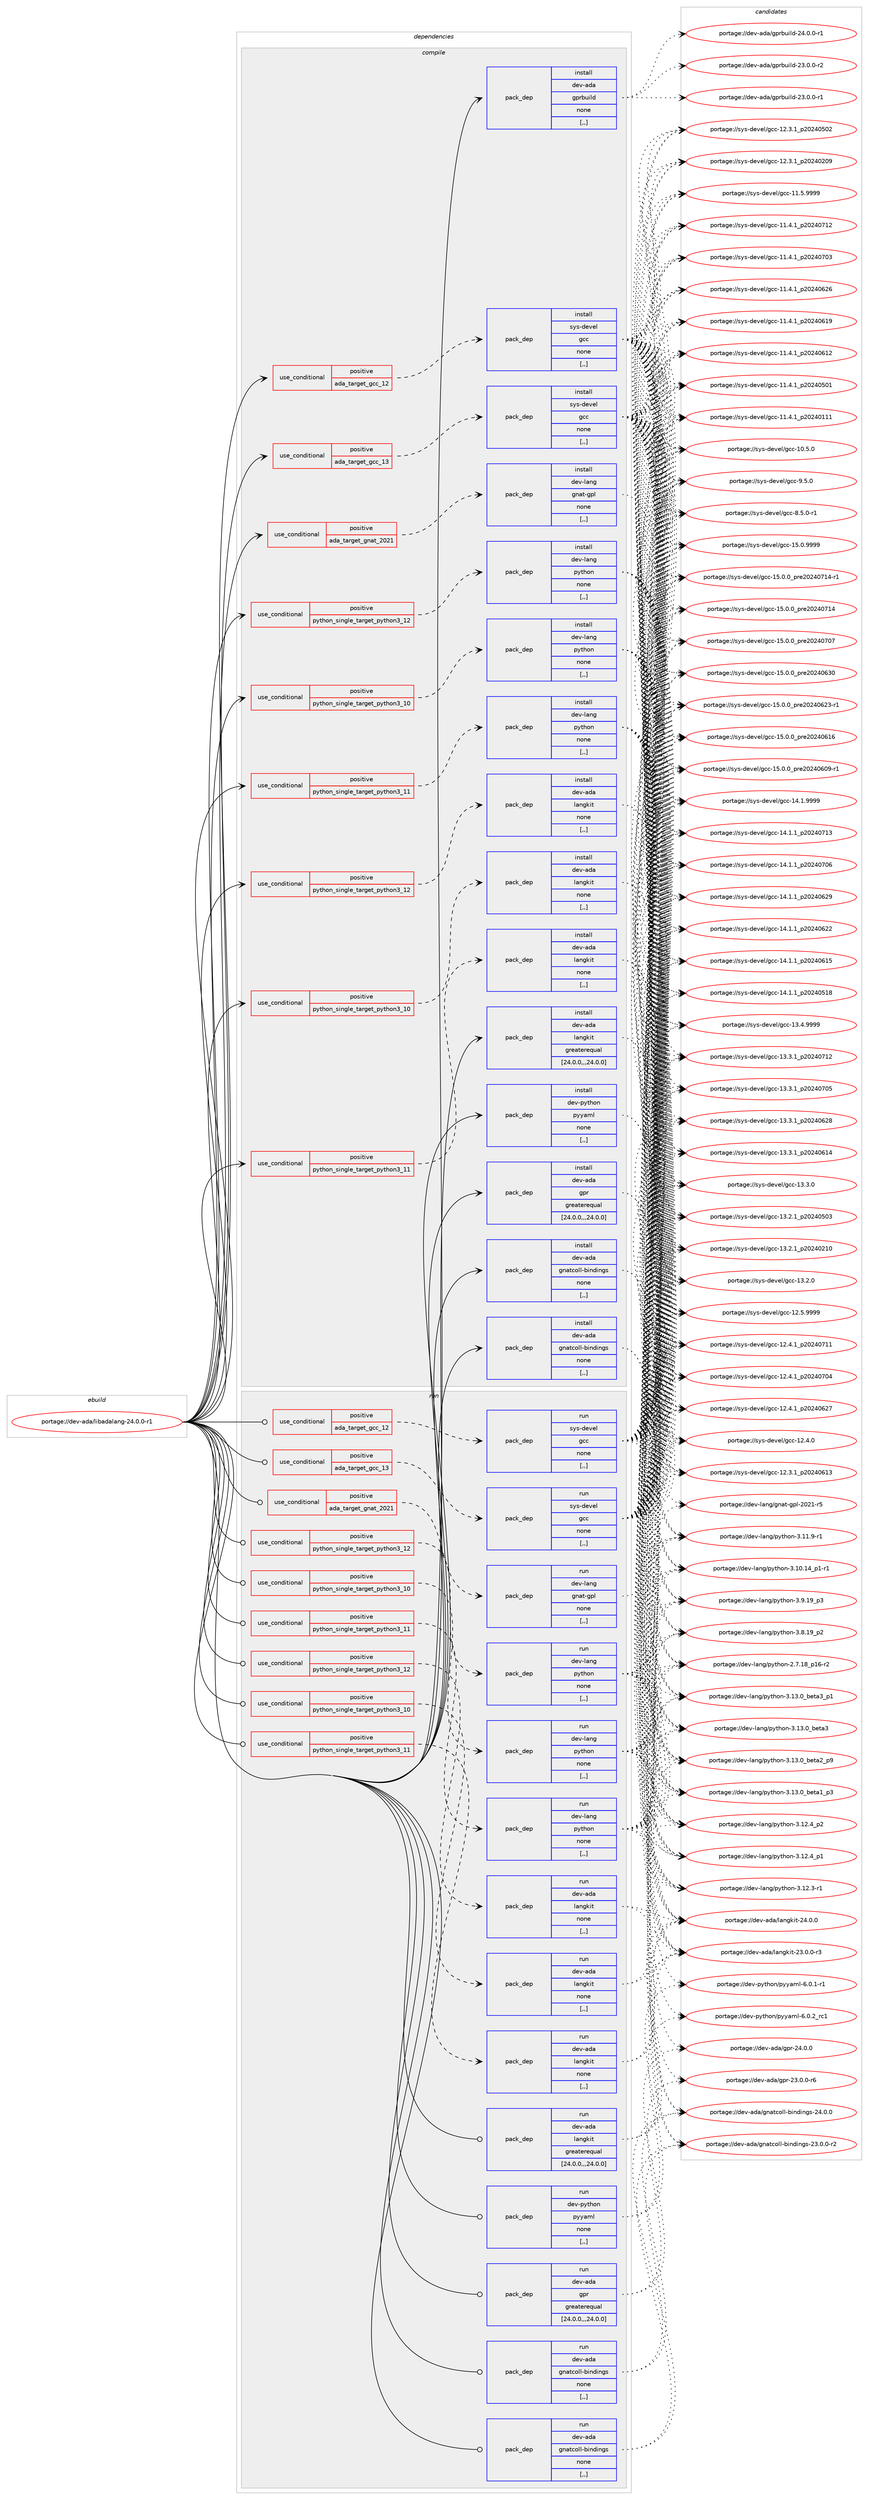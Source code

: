 digraph prolog {

# *************
# Graph options
# *************

newrank=true;
concentrate=true;
compound=true;
graph [rankdir=LR,fontname=Helvetica,fontsize=10,ranksep=1.5];#, ranksep=2.5, nodesep=0.2];
edge  [arrowhead=vee];
node  [fontname=Helvetica,fontsize=10];

# **********
# The ebuild
# **********

subgraph cluster_leftcol {
color=gray;
rank=same;
label=<<i>ebuild</i>>;
id [label="portage://dev-ada/libadalang-24.0.0-r1", color=red, width=4, href="../dev-ada/libadalang-24.0.0-r1.svg"];
}

# ****************
# The dependencies
# ****************

subgraph cluster_midcol {
color=gray;
label=<<i>dependencies</i>>;
subgraph cluster_compile {
fillcolor="#eeeeee";
style=filled;
label=<<i>compile</i>>;
subgraph cond16526 {
dependency63690 [label=<<TABLE BORDER="0" CELLBORDER="1" CELLSPACING="0" CELLPADDING="4"><TR><TD ROWSPAN="3" CELLPADDING="10">use_conditional</TD></TR><TR><TD>positive</TD></TR><TR><TD>ada_target_gcc_12</TD></TR></TABLE>>, shape=none, color=red];
subgraph pack46258 {
dependency63691 [label=<<TABLE BORDER="0" CELLBORDER="1" CELLSPACING="0" CELLPADDING="4" WIDTH="220"><TR><TD ROWSPAN="6" CELLPADDING="30">pack_dep</TD></TR><TR><TD WIDTH="110">install</TD></TR><TR><TD>sys-devel</TD></TR><TR><TD>gcc</TD></TR><TR><TD>none</TD></TR><TR><TD>[,,]</TD></TR></TABLE>>, shape=none, color=blue];
}
dependency63690:e -> dependency63691:w [weight=20,style="dashed",arrowhead="vee"];
}
id:e -> dependency63690:w [weight=20,style="solid",arrowhead="vee"];
subgraph cond16527 {
dependency63692 [label=<<TABLE BORDER="0" CELLBORDER="1" CELLSPACING="0" CELLPADDING="4"><TR><TD ROWSPAN="3" CELLPADDING="10">use_conditional</TD></TR><TR><TD>positive</TD></TR><TR><TD>ada_target_gcc_13</TD></TR></TABLE>>, shape=none, color=red];
subgraph pack46259 {
dependency63693 [label=<<TABLE BORDER="0" CELLBORDER="1" CELLSPACING="0" CELLPADDING="4" WIDTH="220"><TR><TD ROWSPAN="6" CELLPADDING="30">pack_dep</TD></TR><TR><TD WIDTH="110">install</TD></TR><TR><TD>sys-devel</TD></TR><TR><TD>gcc</TD></TR><TR><TD>none</TD></TR><TR><TD>[,,]</TD></TR></TABLE>>, shape=none, color=blue];
}
dependency63692:e -> dependency63693:w [weight=20,style="dashed",arrowhead="vee"];
}
id:e -> dependency63692:w [weight=20,style="solid",arrowhead="vee"];
subgraph cond16528 {
dependency63694 [label=<<TABLE BORDER="0" CELLBORDER="1" CELLSPACING="0" CELLPADDING="4"><TR><TD ROWSPAN="3" CELLPADDING="10">use_conditional</TD></TR><TR><TD>positive</TD></TR><TR><TD>ada_target_gnat_2021</TD></TR></TABLE>>, shape=none, color=red];
subgraph pack46260 {
dependency63695 [label=<<TABLE BORDER="0" CELLBORDER="1" CELLSPACING="0" CELLPADDING="4" WIDTH="220"><TR><TD ROWSPAN="6" CELLPADDING="30">pack_dep</TD></TR><TR><TD WIDTH="110">install</TD></TR><TR><TD>dev-lang</TD></TR><TR><TD>gnat-gpl</TD></TR><TR><TD>none</TD></TR><TR><TD>[,,]</TD></TR></TABLE>>, shape=none, color=blue];
}
dependency63694:e -> dependency63695:w [weight=20,style="dashed",arrowhead="vee"];
}
id:e -> dependency63694:w [weight=20,style="solid",arrowhead="vee"];
subgraph cond16529 {
dependency63696 [label=<<TABLE BORDER="0" CELLBORDER="1" CELLSPACING="0" CELLPADDING="4"><TR><TD ROWSPAN="3" CELLPADDING="10">use_conditional</TD></TR><TR><TD>positive</TD></TR><TR><TD>python_single_target_python3_10</TD></TR></TABLE>>, shape=none, color=red];
subgraph pack46261 {
dependency63697 [label=<<TABLE BORDER="0" CELLBORDER="1" CELLSPACING="0" CELLPADDING="4" WIDTH="220"><TR><TD ROWSPAN="6" CELLPADDING="30">pack_dep</TD></TR><TR><TD WIDTH="110">install</TD></TR><TR><TD>dev-ada</TD></TR><TR><TD>langkit</TD></TR><TR><TD>none</TD></TR><TR><TD>[,,]</TD></TR></TABLE>>, shape=none, color=blue];
}
dependency63696:e -> dependency63697:w [weight=20,style="dashed",arrowhead="vee"];
}
id:e -> dependency63696:w [weight=20,style="solid",arrowhead="vee"];
subgraph cond16530 {
dependency63698 [label=<<TABLE BORDER="0" CELLBORDER="1" CELLSPACING="0" CELLPADDING="4"><TR><TD ROWSPAN="3" CELLPADDING="10">use_conditional</TD></TR><TR><TD>positive</TD></TR><TR><TD>python_single_target_python3_10</TD></TR></TABLE>>, shape=none, color=red];
subgraph pack46262 {
dependency63699 [label=<<TABLE BORDER="0" CELLBORDER="1" CELLSPACING="0" CELLPADDING="4" WIDTH="220"><TR><TD ROWSPAN="6" CELLPADDING="30">pack_dep</TD></TR><TR><TD WIDTH="110">install</TD></TR><TR><TD>dev-lang</TD></TR><TR><TD>python</TD></TR><TR><TD>none</TD></TR><TR><TD>[,,]</TD></TR></TABLE>>, shape=none, color=blue];
}
dependency63698:e -> dependency63699:w [weight=20,style="dashed",arrowhead="vee"];
}
id:e -> dependency63698:w [weight=20,style="solid",arrowhead="vee"];
subgraph cond16531 {
dependency63700 [label=<<TABLE BORDER="0" CELLBORDER="1" CELLSPACING="0" CELLPADDING="4"><TR><TD ROWSPAN="3" CELLPADDING="10">use_conditional</TD></TR><TR><TD>positive</TD></TR><TR><TD>python_single_target_python3_11</TD></TR></TABLE>>, shape=none, color=red];
subgraph pack46263 {
dependency63701 [label=<<TABLE BORDER="0" CELLBORDER="1" CELLSPACING="0" CELLPADDING="4" WIDTH="220"><TR><TD ROWSPAN="6" CELLPADDING="30">pack_dep</TD></TR><TR><TD WIDTH="110">install</TD></TR><TR><TD>dev-ada</TD></TR><TR><TD>langkit</TD></TR><TR><TD>none</TD></TR><TR><TD>[,,]</TD></TR></TABLE>>, shape=none, color=blue];
}
dependency63700:e -> dependency63701:w [weight=20,style="dashed",arrowhead="vee"];
}
id:e -> dependency63700:w [weight=20,style="solid",arrowhead="vee"];
subgraph cond16532 {
dependency63702 [label=<<TABLE BORDER="0" CELLBORDER="1" CELLSPACING="0" CELLPADDING="4"><TR><TD ROWSPAN="3" CELLPADDING="10">use_conditional</TD></TR><TR><TD>positive</TD></TR><TR><TD>python_single_target_python3_11</TD></TR></TABLE>>, shape=none, color=red];
subgraph pack46264 {
dependency63703 [label=<<TABLE BORDER="0" CELLBORDER="1" CELLSPACING="0" CELLPADDING="4" WIDTH="220"><TR><TD ROWSPAN="6" CELLPADDING="30">pack_dep</TD></TR><TR><TD WIDTH="110">install</TD></TR><TR><TD>dev-lang</TD></TR><TR><TD>python</TD></TR><TR><TD>none</TD></TR><TR><TD>[,,]</TD></TR></TABLE>>, shape=none, color=blue];
}
dependency63702:e -> dependency63703:w [weight=20,style="dashed",arrowhead="vee"];
}
id:e -> dependency63702:w [weight=20,style="solid",arrowhead="vee"];
subgraph cond16533 {
dependency63704 [label=<<TABLE BORDER="0" CELLBORDER="1" CELLSPACING="0" CELLPADDING="4"><TR><TD ROWSPAN="3" CELLPADDING="10">use_conditional</TD></TR><TR><TD>positive</TD></TR><TR><TD>python_single_target_python3_12</TD></TR></TABLE>>, shape=none, color=red];
subgraph pack46265 {
dependency63705 [label=<<TABLE BORDER="0" CELLBORDER="1" CELLSPACING="0" CELLPADDING="4" WIDTH="220"><TR><TD ROWSPAN="6" CELLPADDING="30">pack_dep</TD></TR><TR><TD WIDTH="110">install</TD></TR><TR><TD>dev-ada</TD></TR><TR><TD>langkit</TD></TR><TR><TD>none</TD></TR><TR><TD>[,,]</TD></TR></TABLE>>, shape=none, color=blue];
}
dependency63704:e -> dependency63705:w [weight=20,style="dashed",arrowhead="vee"];
}
id:e -> dependency63704:w [weight=20,style="solid",arrowhead="vee"];
subgraph cond16534 {
dependency63706 [label=<<TABLE BORDER="0" CELLBORDER="1" CELLSPACING="0" CELLPADDING="4"><TR><TD ROWSPAN="3" CELLPADDING="10">use_conditional</TD></TR><TR><TD>positive</TD></TR><TR><TD>python_single_target_python3_12</TD></TR></TABLE>>, shape=none, color=red];
subgraph pack46266 {
dependency63707 [label=<<TABLE BORDER="0" CELLBORDER="1" CELLSPACING="0" CELLPADDING="4" WIDTH="220"><TR><TD ROWSPAN="6" CELLPADDING="30">pack_dep</TD></TR><TR><TD WIDTH="110">install</TD></TR><TR><TD>dev-lang</TD></TR><TR><TD>python</TD></TR><TR><TD>none</TD></TR><TR><TD>[,,]</TD></TR></TABLE>>, shape=none, color=blue];
}
dependency63706:e -> dependency63707:w [weight=20,style="dashed",arrowhead="vee"];
}
id:e -> dependency63706:w [weight=20,style="solid",arrowhead="vee"];
subgraph pack46267 {
dependency63708 [label=<<TABLE BORDER="0" CELLBORDER="1" CELLSPACING="0" CELLPADDING="4" WIDTH="220"><TR><TD ROWSPAN="6" CELLPADDING="30">pack_dep</TD></TR><TR><TD WIDTH="110">install</TD></TR><TR><TD>dev-ada</TD></TR><TR><TD>gnatcoll-bindings</TD></TR><TR><TD>none</TD></TR><TR><TD>[,,]</TD></TR></TABLE>>, shape=none, color=blue];
}
id:e -> dependency63708:w [weight=20,style="solid",arrowhead="vee"];
subgraph pack46268 {
dependency63709 [label=<<TABLE BORDER="0" CELLBORDER="1" CELLSPACING="0" CELLPADDING="4" WIDTH="220"><TR><TD ROWSPAN="6" CELLPADDING="30">pack_dep</TD></TR><TR><TD WIDTH="110">install</TD></TR><TR><TD>dev-ada</TD></TR><TR><TD>gnatcoll-bindings</TD></TR><TR><TD>none</TD></TR><TR><TD>[,,]</TD></TR></TABLE>>, shape=none, color=blue];
}
id:e -> dependency63709:w [weight=20,style="solid",arrowhead="vee"];
subgraph pack46269 {
dependency63710 [label=<<TABLE BORDER="0" CELLBORDER="1" CELLSPACING="0" CELLPADDING="4" WIDTH="220"><TR><TD ROWSPAN="6" CELLPADDING="30">pack_dep</TD></TR><TR><TD WIDTH="110">install</TD></TR><TR><TD>dev-ada</TD></TR><TR><TD>gpr</TD></TR><TR><TD>greaterequal</TD></TR><TR><TD>[24.0.0,,,24.0.0]</TD></TR></TABLE>>, shape=none, color=blue];
}
id:e -> dependency63710:w [weight=20,style="solid",arrowhead="vee"];
subgraph pack46270 {
dependency63711 [label=<<TABLE BORDER="0" CELLBORDER="1" CELLSPACING="0" CELLPADDING="4" WIDTH="220"><TR><TD ROWSPAN="6" CELLPADDING="30">pack_dep</TD></TR><TR><TD WIDTH="110">install</TD></TR><TR><TD>dev-ada</TD></TR><TR><TD>gprbuild</TD></TR><TR><TD>none</TD></TR><TR><TD>[,,]</TD></TR></TABLE>>, shape=none, color=blue];
}
id:e -> dependency63711:w [weight=20,style="solid",arrowhead="vee"];
subgraph pack46271 {
dependency63712 [label=<<TABLE BORDER="0" CELLBORDER="1" CELLSPACING="0" CELLPADDING="4" WIDTH="220"><TR><TD ROWSPAN="6" CELLPADDING="30">pack_dep</TD></TR><TR><TD WIDTH="110">install</TD></TR><TR><TD>dev-ada</TD></TR><TR><TD>langkit</TD></TR><TR><TD>greaterequal</TD></TR><TR><TD>[24.0.0,,,24.0.0]</TD></TR></TABLE>>, shape=none, color=blue];
}
id:e -> dependency63712:w [weight=20,style="solid",arrowhead="vee"];
subgraph pack46272 {
dependency63713 [label=<<TABLE BORDER="0" CELLBORDER="1" CELLSPACING="0" CELLPADDING="4" WIDTH="220"><TR><TD ROWSPAN="6" CELLPADDING="30">pack_dep</TD></TR><TR><TD WIDTH="110">install</TD></TR><TR><TD>dev-python</TD></TR><TR><TD>pyyaml</TD></TR><TR><TD>none</TD></TR><TR><TD>[,,]</TD></TR></TABLE>>, shape=none, color=blue];
}
id:e -> dependency63713:w [weight=20,style="solid",arrowhead="vee"];
}
subgraph cluster_compileandrun {
fillcolor="#eeeeee";
style=filled;
label=<<i>compile and run</i>>;
}
subgraph cluster_run {
fillcolor="#eeeeee";
style=filled;
label=<<i>run</i>>;
subgraph cond16535 {
dependency63714 [label=<<TABLE BORDER="0" CELLBORDER="1" CELLSPACING="0" CELLPADDING="4"><TR><TD ROWSPAN="3" CELLPADDING="10">use_conditional</TD></TR><TR><TD>positive</TD></TR><TR><TD>ada_target_gcc_12</TD></TR></TABLE>>, shape=none, color=red];
subgraph pack46273 {
dependency63715 [label=<<TABLE BORDER="0" CELLBORDER="1" CELLSPACING="0" CELLPADDING="4" WIDTH="220"><TR><TD ROWSPAN="6" CELLPADDING="30">pack_dep</TD></TR><TR><TD WIDTH="110">run</TD></TR><TR><TD>sys-devel</TD></TR><TR><TD>gcc</TD></TR><TR><TD>none</TD></TR><TR><TD>[,,]</TD></TR></TABLE>>, shape=none, color=blue];
}
dependency63714:e -> dependency63715:w [weight=20,style="dashed",arrowhead="vee"];
}
id:e -> dependency63714:w [weight=20,style="solid",arrowhead="odot"];
subgraph cond16536 {
dependency63716 [label=<<TABLE BORDER="0" CELLBORDER="1" CELLSPACING="0" CELLPADDING="4"><TR><TD ROWSPAN="3" CELLPADDING="10">use_conditional</TD></TR><TR><TD>positive</TD></TR><TR><TD>ada_target_gcc_13</TD></TR></TABLE>>, shape=none, color=red];
subgraph pack46274 {
dependency63717 [label=<<TABLE BORDER="0" CELLBORDER="1" CELLSPACING="0" CELLPADDING="4" WIDTH="220"><TR><TD ROWSPAN="6" CELLPADDING="30">pack_dep</TD></TR><TR><TD WIDTH="110">run</TD></TR><TR><TD>sys-devel</TD></TR><TR><TD>gcc</TD></TR><TR><TD>none</TD></TR><TR><TD>[,,]</TD></TR></TABLE>>, shape=none, color=blue];
}
dependency63716:e -> dependency63717:w [weight=20,style="dashed",arrowhead="vee"];
}
id:e -> dependency63716:w [weight=20,style="solid",arrowhead="odot"];
subgraph cond16537 {
dependency63718 [label=<<TABLE BORDER="0" CELLBORDER="1" CELLSPACING="0" CELLPADDING="4"><TR><TD ROWSPAN="3" CELLPADDING="10">use_conditional</TD></TR><TR><TD>positive</TD></TR><TR><TD>ada_target_gnat_2021</TD></TR></TABLE>>, shape=none, color=red];
subgraph pack46275 {
dependency63719 [label=<<TABLE BORDER="0" CELLBORDER="1" CELLSPACING="0" CELLPADDING="4" WIDTH="220"><TR><TD ROWSPAN="6" CELLPADDING="30">pack_dep</TD></TR><TR><TD WIDTH="110">run</TD></TR><TR><TD>dev-lang</TD></TR><TR><TD>gnat-gpl</TD></TR><TR><TD>none</TD></TR><TR><TD>[,,]</TD></TR></TABLE>>, shape=none, color=blue];
}
dependency63718:e -> dependency63719:w [weight=20,style="dashed",arrowhead="vee"];
}
id:e -> dependency63718:w [weight=20,style="solid",arrowhead="odot"];
subgraph cond16538 {
dependency63720 [label=<<TABLE BORDER="0" CELLBORDER="1" CELLSPACING="0" CELLPADDING="4"><TR><TD ROWSPAN="3" CELLPADDING="10">use_conditional</TD></TR><TR><TD>positive</TD></TR><TR><TD>python_single_target_python3_10</TD></TR></TABLE>>, shape=none, color=red];
subgraph pack46276 {
dependency63721 [label=<<TABLE BORDER="0" CELLBORDER="1" CELLSPACING="0" CELLPADDING="4" WIDTH="220"><TR><TD ROWSPAN="6" CELLPADDING="30">pack_dep</TD></TR><TR><TD WIDTH="110">run</TD></TR><TR><TD>dev-ada</TD></TR><TR><TD>langkit</TD></TR><TR><TD>none</TD></TR><TR><TD>[,,]</TD></TR></TABLE>>, shape=none, color=blue];
}
dependency63720:e -> dependency63721:w [weight=20,style="dashed",arrowhead="vee"];
}
id:e -> dependency63720:w [weight=20,style="solid",arrowhead="odot"];
subgraph cond16539 {
dependency63722 [label=<<TABLE BORDER="0" CELLBORDER="1" CELLSPACING="0" CELLPADDING="4"><TR><TD ROWSPAN="3" CELLPADDING="10">use_conditional</TD></TR><TR><TD>positive</TD></TR><TR><TD>python_single_target_python3_10</TD></TR></TABLE>>, shape=none, color=red];
subgraph pack46277 {
dependency63723 [label=<<TABLE BORDER="0" CELLBORDER="1" CELLSPACING="0" CELLPADDING="4" WIDTH="220"><TR><TD ROWSPAN="6" CELLPADDING="30">pack_dep</TD></TR><TR><TD WIDTH="110">run</TD></TR><TR><TD>dev-lang</TD></TR><TR><TD>python</TD></TR><TR><TD>none</TD></TR><TR><TD>[,,]</TD></TR></TABLE>>, shape=none, color=blue];
}
dependency63722:e -> dependency63723:w [weight=20,style="dashed",arrowhead="vee"];
}
id:e -> dependency63722:w [weight=20,style="solid",arrowhead="odot"];
subgraph cond16540 {
dependency63724 [label=<<TABLE BORDER="0" CELLBORDER="1" CELLSPACING="0" CELLPADDING="4"><TR><TD ROWSPAN="3" CELLPADDING="10">use_conditional</TD></TR><TR><TD>positive</TD></TR><TR><TD>python_single_target_python3_11</TD></TR></TABLE>>, shape=none, color=red];
subgraph pack46278 {
dependency63725 [label=<<TABLE BORDER="0" CELLBORDER="1" CELLSPACING="0" CELLPADDING="4" WIDTH="220"><TR><TD ROWSPAN="6" CELLPADDING="30">pack_dep</TD></TR><TR><TD WIDTH="110">run</TD></TR><TR><TD>dev-ada</TD></TR><TR><TD>langkit</TD></TR><TR><TD>none</TD></TR><TR><TD>[,,]</TD></TR></TABLE>>, shape=none, color=blue];
}
dependency63724:e -> dependency63725:w [weight=20,style="dashed",arrowhead="vee"];
}
id:e -> dependency63724:w [weight=20,style="solid",arrowhead="odot"];
subgraph cond16541 {
dependency63726 [label=<<TABLE BORDER="0" CELLBORDER="1" CELLSPACING="0" CELLPADDING="4"><TR><TD ROWSPAN="3" CELLPADDING="10">use_conditional</TD></TR><TR><TD>positive</TD></TR><TR><TD>python_single_target_python3_11</TD></TR></TABLE>>, shape=none, color=red];
subgraph pack46279 {
dependency63727 [label=<<TABLE BORDER="0" CELLBORDER="1" CELLSPACING="0" CELLPADDING="4" WIDTH="220"><TR><TD ROWSPAN="6" CELLPADDING="30">pack_dep</TD></TR><TR><TD WIDTH="110">run</TD></TR><TR><TD>dev-lang</TD></TR><TR><TD>python</TD></TR><TR><TD>none</TD></TR><TR><TD>[,,]</TD></TR></TABLE>>, shape=none, color=blue];
}
dependency63726:e -> dependency63727:w [weight=20,style="dashed",arrowhead="vee"];
}
id:e -> dependency63726:w [weight=20,style="solid",arrowhead="odot"];
subgraph cond16542 {
dependency63728 [label=<<TABLE BORDER="0" CELLBORDER="1" CELLSPACING="0" CELLPADDING="4"><TR><TD ROWSPAN="3" CELLPADDING="10">use_conditional</TD></TR><TR><TD>positive</TD></TR><TR><TD>python_single_target_python3_12</TD></TR></TABLE>>, shape=none, color=red];
subgraph pack46280 {
dependency63729 [label=<<TABLE BORDER="0" CELLBORDER="1" CELLSPACING="0" CELLPADDING="4" WIDTH="220"><TR><TD ROWSPAN="6" CELLPADDING="30">pack_dep</TD></TR><TR><TD WIDTH="110">run</TD></TR><TR><TD>dev-ada</TD></TR><TR><TD>langkit</TD></TR><TR><TD>none</TD></TR><TR><TD>[,,]</TD></TR></TABLE>>, shape=none, color=blue];
}
dependency63728:e -> dependency63729:w [weight=20,style="dashed",arrowhead="vee"];
}
id:e -> dependency63728:w [weight=20,style="solid",arrowhead="odot"];
subgraph cond16543 {
dependency63730 [label=<<TABLE BORDER="0" CELLBORDER="1" CELLSPACING="0" CELLPADDING="4"><TR><TD ROWSPAN="3" CELLPADDING="10">use_conditional</TD></TR><TR><TD>positive</TD></TR><TR><TD>python_single_target_python3_12</TD></TR></TABLE>>, shape=none, color=red];
subgraph pack46281 {
dependency63731 [label=<<TABLE BORDER="0" CELLBORDER="1" CELLSPACING="0" CELLPADDING="4" WIDTH="220"><TR><TD ROWSPAN="6" CELLPADDING="30">pack_dep</TD></TR><TR><TD WIDTH="110">run</TD></TR><TR><TD>dev-lang</TD></TR><TR><TD>python</TD></TR><TR><TD>none</TD></TR><TR><TD>[,,]</TD></TR></TABLE>>, shape=none, color=blue];
}
dependency63730:e -> dependency63731:w [weight=20,style="dashed",arrowhead="vee"];
}
id:e -> dependency63730:w [weight=20,style="solid",arrowhead="odot"];
subgraph pack46282 {
dependency63732 [label=<<TABLE BORDER="0" CELLBORDER="1" CELLSPACING="0" CELLPADDING="4" WIDTH="220"><TR><TD ROWSPAN="6" CELLPADDING="30">pack_dep</TD></TR><TR><TD WIDTH="110">run</TD></TR><TR><TD>dev-ada</TD></TR><TR><TD>gnatcoll-bindings</TD></TR><TR><TD>none</TD></TR><TR><TD>[,,]</TD></TR></TABLE>>, shape=none, color=blue];
}
id:e -> dependency63732:w [weight=20,style="solid",arrowhead="odot"];
subgraph pack46283 {
dependency63733 [label=<<TABLE BORDER="0" CELLBORDER="1" CELLSPACING="0" CELLPADDING="4" WIDTH="220"><TR><TD ROWSPAN="6" CELLPADDING="30">pack_dep</TD></TR><TR><TD WIDTH="110">run</TD></TR><TR><TD>dev-ada</TD></TR><TR><TD>gnatcoll-bindings</TD></TR><TR><TD>none</TD></TR><TR><TD>[,,]</TD></TR></TABLE>>, shape=none, color=blue];
}
id:e -> dependency63733:w [weight=20,style="solid",arrowhead="odot"];
subgraph pack46284 {
dependency63734 [label=<<TABLE BORDER="0" CELLBORDER="1" CELLSPACING="0" CELLPADDING="4" WIDTH="220"><TR><TD ROWSPAN="6" CELLPADDING="30">pack_dep</TD></TR><TR><TD WIDTH="110">run</TD></TR><TR><TD>dev-ada</TD></TR><TR><TD>gpr</TD></TR><TR><TD>greaterequal</TD></TR><TR><TD>[24.0.0,,,24.0.0]</TD></TR></TABLE>>, shape=none, color=blue];
}
id:e -> dependency63734:w [weight=20,style="solid",arrowhead="odot"];
subgraph pack46285 {
dependency63735 [label=<<TABLE BORDER="0" CELLBORDER="1" CELLSPACING="0" CELLPADDING="4" WIDTH="220"><TR><TD ROWSPAN="6" CELLPADDING="30">pack_dep</TD></TR><TR><TD WIDTH="110">run</TD></TR><TR><TD>dev-ada</TD></TR><TR><TD>langkit</TD></TR><TR><TD>greaterequal</TD></TR><TR><TD>[24.0.0,,,24.0.0]</TD></TR></TABLE>>, shape=none, color=blue];
}
id:e -> dependency63735:w [weight=20,style="solid",arrowhead="odot"];
subgraph pack46286 {
dependency63736 [label=<<TABLE BORDER="0" CELLBORDER="1" CELLSPACING="0" CELLPADDING="4" WIDTH="220"><TR><TD ROWSPAN="6" CELLPADDING="30">pack_dep</TD></TR><TR><TD WIDTH="110">run</TD></TR><TR><TD>dev-python</TD></TR><TR><TD>pyyaml</TD></TR><TR><TD>none</TD></TR><TR><TD>[,,]</TD></TR></TABLE>>, shape=none, color=blue];
}
id:e -> dependency63736:w [weight=20,style="solid",arrowhead="odot"];
}
}

# **************
# The candidates
# **************

subgraph cluster_choices {
rank=same;
color=gray;
label=<<i>candidates</i>>;

subgraph choice46258 {
color=black;
nodesep=1;
choice1151211154510010111810110847103999945495346484657575757 [label="portage://sys-devel/gcc-15.0.9999", color=red, width=4,href="../sys-devel/gcc-15.0.9999.svg"];
choice11512111545100101118101108471039999454953464846489511211410150485052485549524511449 [label="portage://sys-devel/gcc-15.0.0_pre20240714-r1", color=red, width=4,href="../sys-devel/gcc-15.0.0_pre20240714-r1.svg"];
choice1151211154510010111810110847103999945495346484648951121141015048505248554952 [label="portage://sys-devel/gcc-15.0.0_pre20240714", color=red, width=4,href="../sys-devel/gcc-15.0.0_pre20240714.svg"];
choice1151211154510010111810110847103999945495346484648951121141015048505248554855 [label="portage://sys-devel/gcc-15.0.0_pre20240707", color=red, width=4,href="../sys-devel/gcc-15.0.0_pre20240707.svg"];
choice1151211154510010111810110847103999945495346484648951121141015048505248545148 [label="portage://sys-devel/gcc-15.0.0_pre20240630", color=red, width=4,href="../sys-devel/gcc-15.0.0_pre20240630.svg"];
choice11512111545100101118101108471039999454953464846489511211410150485052485450514511449 [label="portage://sys-devel/gcc-15.0.0_pre20240623-r1", color=red, width=4,href="../sys-devel/gcc-15.0.0_pre20240623-r1.svg"];
choice1151211154510010111810110847103999945495346484648951121141015048505248544954 [label="portage://sys-devel/gcc-15.0.0_pre20240616", color=red, width=4,href="../sys-devel/gcc-15.0.0_pre20240616.svg"];
choice11512111545100101118101108471039999454953464846489511211410150485052485448574511449 [label="portage://sys-devel/gcc-15.0.0_pre20240609-r1", color=red, width=4,href="../sys-devel/gcc-15.0.0_pre20240609-r1.svg"];
choice1151211154510010111810110847103999945495246494657575757 [label="portage://sys-devel/gcc-14.1.9999", color=red, width=4,href="../sys-devel/gcc-14.1.9999.svg"];
choice1151211154510010111810110847103999945495246494649951125048505248554951 [label="portage://sys-devel/gcc-14.1.1_p20240713", color=red, width=4,href="../sys-devel/gcc-14.1.1_p20240713.svg"];
choice1151211154510010111810110847103999945495246494649951125048505248554854 [label="portage://sys-devel/gcc-14.1.1_p20240706", color=red, width=4,href="../sys-devel/gcc-14.1.1_p20240706.svg"];
choice1151211154510010111810110847103999945495246494649951125048505248545057 [label="portage://sys-devel/gcc-14.1.1_p20240629", color=red, width=4,href="../sys-devel/gcc-14.1.1_p20240629.svg"];
choice1151211154510010111810110847103999945495246494649951125048505248545050 [label="portage://sys-devel/gcc-14.1.1_p20240622", color=red, width=4,href="../sys-devel/gcc-14.1.1_p20240622.svg"];
choice1151211154510010111810110847103999945495246494649951125048505248544953 [label="portage://sys-devel/gcc-14.1.1_p20240615", color=red, width=4,href="../sys-devel/gcc-14.1.1_p20240615.svg"];
choice1151211154510010111810110847103999945495246494649951125048505248534956 [label="portage://sys-devel/gcc-14.1.1_p20240518", color=red, width=4,href="../sys-devel/gcc-14.1.1_p20240518.svg"];
choice1151211154510010111810110847103999945495146524657575757 [label="portage://sys-devel/gcc-13.4.9999", color=red, width=4,href="../sys-devel/gcc-13.4.9999.svg"];
choice1151211154510010111810110847103999945495146514649951125048505248554950 [label="portage://sys-devel/gcc-13.3.1_p20240712", color=red, width=4,href="../sys-devel/gcc-13.3.1_p20240712.svg"];
choice1151211154510010111810110847103999945495146514649951125048505248554853 [label="portage://sys-devel/gcc-13.3.1_p20240705", color=red, width=4,href="../sys-devel/gcc-13.3.1_p20240705.svg"];
choice1151211154510010111810110847103999945495146514649951125048505248545056 [label="portage://sys-devel/gcc-13.3.1_p20240628", color=red, width=4,href="../sys-devel/gcc-13.3.1_p20240628.svg"];
choice1151211154510010111810110847103999945495146514649951125048505248544952 [label="portage://sys-devel/gcc-13.3.1_p20240614", color=red, width=4,href="../sys-devel/gcc-13.3.1_p20240614.svg"];
choice1151211154510010111810110847103999945495146514648 [label="portage://sys-devel/gcc-13.3.0", color=red, width=4,href="../sys-devel/gcc-13.3.0.svg"];
choice1151211154510010111810110847103999945495146504649951125048505248534851 [label="portage://sys-devel/gcc-13.2.1_p20240503", color=red, width=4,href="../sys-devel/gcc-13.2.1_p20240503.svg"];
choice1151211154510010111810110847103999945495146504649951125048505248504948 [label="portage://sys-devel/gcc-13.2.1_p20240210", color=red, width=4,href="../sys-devel/gcc-13.2.1_p20240210.svg"];
choice1151211154510010111810110847103999945495146504648 [label="portage://sys-devel/gcc-13.2.0", color=red, width=4,href="../sys-devel/gcc-13.2.0.svg"];
choice1151211154510010111810110847103999945495046534657575757 [label="portage://sys-devel/gcc-12.5.9999", color=red, width=4,href="../sys-devel/gcc-12.5.9999.svg"];
choice1151211154510010111810110847103999945495046524649951125048505248554949 [label="portage://sys-devel/gcc-12.4.1_p20240711", color=red, width=4,href="../sys-devel/gcc-12.4.1_p20240711.svg"];
choice1151211154510010111810110847103999945495046524649951125048505248554852 [label="portage://sys-devel/gcc-12.4.1_p20240704", color=red, width=4,href="../sys-devel/gcc-12.4.1_p20240704.svg"];
choice1151211154510010111810110847103999945495046524649951125048505248545055 [label="portage://sys-devel/gcc-12.4.1_p20240627", color=red, width=4,href="../sys-devel/gcc-12.4.1_p20240627.svg"];
choice1151211154510010111810110847103999945495046524648 [label="portage://sys-devel/gcc-12.4.0", color=red, width=4,href="../sys-devel/gcc-12.4.0.svg"];
choice1151211154510010111810110847103999945495046514649951125048505248544951 [label="portage://sys-devel/gcc-12.3.1_p20240613", color=red, width=4,href="../sys-devel/gcc-12.3.1_p20240613.svg"];
choice1151211154510010111810110847103999945495046514649951125048505248534850 [label="portage://sys-devel/gcc-12.3.1_p20240502", color=red, width=4,href="../sys-devel/gcc-12.3.1_p20240502.svg"];
choice1151211154510010111810110847103999945495046514649951125048505248504857 [label="portage://sys-devel/gcc-12.3.1_p20240209", color=red, width=4,href="../sys-devel/gcc-12.3.1_p20240209.svg"];
choice1151211154510010111810110847103999945494946534657575757 [label="portage://sys-devel/gcc-11.5.9999", color=red, width=4,href="../sys-devel/gcc-11.5.9999.svg"];
choice1151211154510010111810110847103999945494946524649951125048505248554950 [label="portage://sys-devel/gcc-11.4.1_p20240712", color=red, width=4,href="../sys-devel/gcc-11.4.1_p20240712.svg"];
choice1151211154510010111810110847103999945494946524649951125048505248554851 [label="portage://sys-devel/gcc-11.4.1_p20240703", color=red, width=4,href="../sys-devel/gcc-11.4.1_p20240703.svg"];
choice1151211154510010111810110847103999945494946524649951125048505248545054 [label="portage://sys-devel/gcc-11.4.1_p20240626", color=red, width=4,href="../sys-devel/gcc-11.4.1_p20240626.svg"];
choice1151211154510010111810110847103999945494946524649951125048505248544957 [label="portage://sys-devel/gcc-11.4.1_p20240619", color=red, width=4,href="../sys-devel/gcc-11.4.1_p20240619.svg"];
choice1151211154510010111810110847103999945494946524649951125048505248544950 [label="portage://sys-devel/gcc-11.4.1_p20240612", color=red, width=4,href="../sys-devel/gcc-11.4.1_p20240612.svg"];
choice1151211154510010111810110847103999945494946524649951125048505248534849 [label="portage://sys-devel/gcc-11.4.1_p20240501", color=red, width=4,href="../sys-devel/gcc-11.4.1_p20240501.svg"];
choice1151211154510010111810110847103999945494946524649951125048505248494949 [label="portage://sys-devel/gcc-11.4.1_p20240111", color=red, width=4,href="../sys-devel/gcc-11.4.1_p20240111.svg"];
choice1151211154510010111810110847103999945494846534648 [label="portage://sys-devel/gcc-10.5.0", color=red, width=4,href="../sys-devel/gcc-10.5.0.svg"];
choice11512111545100101118101108471039999455746534648 [label="portage://sys-devel/gcc-9.5.0", color=red, width=4,href="../sys-devel/gcc-9.5.0.svg"];
choice115121115451001011181011084710399994556465346484511449 [label="portage://sys-devel/gcc-8.5.0-r1", color=red, width=4,href="../sys-devel/gcc-8.5.0-r1.svg"];
dependency63691:e -> choice1151211154510010111810110847103999945495346484657575757:w [style=dotted,weight="100"];
dependency63691:e -> choice11512111545100101118101108471039999454953464846489511211410150485052485549524511449:w [style=dotted,weight="100"];
dependency63691:e -> choice1151211154510010111810110847103999945495346484648951121141015048505248554952:w [style=dotted,weight="100"];
dependency63691:e -> choice1151211154510010111810110847103999945495346484648951121141015048505248554855:w [style=dotted,weight="100"];
dependency63691:e -> choice1151211154510010111810110847103999945495346484648951121141015048505248545148:w [style=dotted,weight="100"];
dependency63691:e -> choice11512111545100101118101108471039999454953464846489511211410150485052485450514511449:w [style=dotted,weight="100"];
dependency63691:e -> choice1151211154510010111810110847103999945495346484648951121141015048505248544954:w [style=dotted,weight="100"];
dependency63691:e -> choice11512111545100101118101108471039999454953464846489511211410150485052485448574511449:w [style=dotted,weight="100"];
dependency63691:e -> choice1151211154510010111810110847103999945495246494657575757:w [style=dotted,weight="100"];
dependency63691:e -> choice1151211154510010111810110847103999945495246494649951125048505248554951:w [style=dotted,weight="100"];
dependency63691:e -> choice1151211154510010111810110847103999945495246494649951125048505248554854:w [style=dotted,weight="100"];
dependency63691:e -> choice1151211154510010111810110847103999945495246494649951125048505248545057:w [style=dotted,weight="100"];
dependency63691:e -> choice1151211154510010111810110847103999945495246494649951125048505248545050:w [style=dotted,weight="100"];
dependency63691:e -> choice1151211154510010111810110847103999945495246494649951125048505248544953:w [style=dotted,weight="100"];
dependency63691:e -> choice1151211154510010111810110847103999945495246494649951125048505248534956:w [style=dotted,weight="100"];
dependency63691:e -> choice1151211154510010111810110847103999945495146524657575757:w [style=dotted,weight="100"];
dependency63691:e -> choice1151211154510010111810110847103999945495146514649951125048505248554950:w [style=dotted,weight="100"];
dependency63691:e -> choice1151211154510010111810110847103999945495146514649951125048505248554853:w [style=dotted,weight="100"];
dependency63691:e -> choice1151211154510010111810110847103999945495146514649951125048505248545056:w [style=dotted,weight="100"];
dependency63691:e -> choice1151211154510010111810110847103999945495146514649951125048505248544952:w [style=dotted,weight="100"];
dependency63691:e -> choice1151211154510010111810110847103999945495146514648:w [style=dotted,weight="100"];
dependency63691:e -> choice1151211154510010111810110847103999945495146504649951125048505248534851:w [style=dotted,weight="100"];
dependency63691:e -> choice1151211154510010111810110847103999945495146504649951125048505248504948:w [style=dotted,weight="100"];
dependency63691:e -> choice1151211154510010111810110847103999945495146504648:w [style=dotted,weight="100"];
dependency63691:e -> choice1151211154510010111810110847103999945495046534657575757:w [style=dotted,weight="100"];
dependency63691:e -> choice1151211154510010111810110847103999945495046524649951125048505248554949:w [style=dotted,weight="100"];
dependency63691:e -> choice1151211154510010111810110847103999945495046524649951125048505248554852:w [style=dotted,weight="100"];
dependency63691:e -> choice1151211154510010111810110847103999945495046524649951125048505248545055:w [style=dotted,weight="100"];
dependency63691:e -> choice1151211154510010111810110847103999945495046524648:w [style=dotted,weight="100"];
dependency63691:e -> choice1151211154510010111810110847103999945495046514649951125048505248544951:w [style=dotted,weight="100"];
dependency63691:e -> choice1151211154510010111810110847103999945495046514649951125048505248534850:w [style=dotted,weight="100"];
dependency63691:e -> choice1151211154510010111810110847103999945495046514649951125048505248504857:w [style=dotted,weight="100"];
dependency63691:e -> choice1151211154510010111810110847103999945494946534657575757:w [style=dotted,weight="100"];
dependency63691:e -> choice1151211154510010111810110847103999945494946524649951125048505248554950:w [style=dotted,weight="100"];
dependency63691:e -> choice1151211154510010111810110847103999945494946524649951125048505248554851:w [style=dotted,weight="100"];
dependency63691:e -> choice1151211154510010111810110847103999945494946524649951125048505248545054:w [style=dotted,weight="100"];
dependency63691:e -> choice1151211154510010111810110847103999945494946524649951125048505248544957:w [style=dotted,weight="100"];
dependency63691:e -> choice1151211154510010111810110847103999945494946524649951125048505248544950:w [style=dotted,weight="100"];
dependency63691:e -> choice1151211154510010111810110847103999945494946524649951125048505248534849:w [style=dotted,weight="100"];
dependency63691:e -> choice1151211154510010111810110847103999945494946524649951125048505248494949:w [style=dotted,weight="100"];
dependency63691:e -> choice1151211154510010111810110847103999945494846534648:w [style=dotted,weight="100"];
dependency63691:e -> choice11512111545100101118101108471039999455746534648:w [style=dotted,weight="100"];
dependency63691:e -> choice115121115451001011181011084710399994556465346484511449:w [style=dotted,weight="100"];
}
subgraph choice46259 {
color=black;
nodesep=1;
choice1151211154510010111810110847103999945495346484657575757 [label="portage://sys-devel/gcc-15.0.9999", color=red, width=4,href="../sys-devel/gcc-15.0.9999.svg"];
choice11512111545100101118101108471039999454953464846489511211410150485052485549524511449 [label="portage://sys-devel/gcc-15.0.0_pre20240714-r1", color=red, width=4,href="../sys-devel/gcc-15.0.0_pre20240714-r1.svg"];
choice1151211154510010111810110847103999945495346484648951121141015048505248554952 [label="portage://sys-devel/gcc-15.0.0_pre20240714", color=red, width=4,href="../sys-devel/gcc-15.0.0_pre20240714.svg"];
choice1151211154510010111810110847103999945495346484648951121141015048505248554855 [label="portage://sys-devel/gcc-15.0.0_pre20240707", color=red, width=4,href="../sys-devel/gcc-15.0.0_pre20240707.svg"];
choice1151211154510010111810110847103999945495346484648951121141015048505248545148 [label="portage://sys-devel/gcc-15.0.0_pre20240630", color=red, width=4,href="../sys-devel/gcc-15.0.0_pre20240630.svg"];
choice11512111545100101118101108471039999454953464846489511211410150485052485450514511449 [label="portage://sys-devel/gcc-15.0.0_pre20240623-r1", color=red, width=4,href="../sys-devel/gcc-15.0.0_pre20240623-r1.svg"];
choice1151211154510010111810110847103999945495346484648951121141015048505248544954 [label="portage://sys-devel/gcc-15.0.0_pre20240616", color=red, width=4,href="../sys-devel/gcc-15.0.0_pre20240616.svg"];
choice11512111545100101118101108471039999454953464846489511211410150485052485448574511449 [label="portage://sys-devel/gcc-15.0.0_pre20240609-r1", color=red, width=4,href="../sys-devel/gcc-15.0.0_pre20240609-r1.svg"];
choice1151211154510010111810110847103999945495246494657575757 [label="portage://sys-devel/gcc-14.1.9999", color=red, width=4,href="../sys-devel/gcc-14.1.9999.svg"];
choice1151211154510010111810110847103999945495246494649951125048505248554951 [label="portage://sys-devel/gcc-14.1.1_p20240713", color=red, width=4,href="../sys-devel/gcc-14.1.1_p20240713.svg"];
choice1151211154510010111810110847103999945495246494649951125048505248554854 [label="portage://sys-devel/gcc-14.1.1_p20240706", color=red, width=4,href="../sys-devel/gcc-14.1.1_p20240706.svg"];
choice1151211154510010111810110847103999945495246494649951125048505248545057 [label="portage://sys-devel/gcc-14.1.1_p20240629", color=red, width=4,href="../sys-devel/gcc-14.1.1_p20240629.svg"];
choice1151211154510010111810110847103999945495246494649951125048505248545050 [label="portage://sys-devel/gcc-14.1.1_p20240622", color=red, width=4,href="../sys-devel/gcc-14.1.1_p20240622.svg"];
choice1151211154510010111810110847103999945495246494649951125048505248544953 [label="portage://sys-devel/gcc-14.1.1_p20240615", color=red, width=4,href="../sys-devel/gcc-14.1.1_p20240615.svg"];
choice1151211154510010111810110847103999945495246494649951125048505248534956 [label="portage://sys-devel/gcc-14.1.1_p20240518", color=red, width=4,href="../sys-devel/gcc-14.1.1_p20240518.svg"];
choice1151211154510010111810110847103999945495146524657575757 [label="portage://sys-devel/gcc-13.4.9999", color=red, width=4,href="../sys-devel/gcc-13.4.9999.svg"];
choice1151211154510010111810110847103999945495146514649951125048505248554950 [label="portage://sys-devel/gcc-13.3.1_p20240712", color=red, width=4,href="../sys-devel/gcc-13.3.1_p20240712.svg"];
choice1151211154510010111810110847103999945495146514649951125048505248554853 [label="portage://sys-devel/gcc-13.3.1_p20240705", color=red, width=4,href="../sys-devel/gcc-13.3.1_p20240705.svg"];
choice1151211154510010111810110847103999945495146514649951125048505248545056 [label="portage://sys-devel/gcc-13.3.1_p20240628", color=red, width=4,href="../sys-devel/gcc-13.3.1_p20240628.svg"];
choice1151211154510010111810110847103999945495146514649951125048505248544952 [label="portage://sys-devel/gcc-13.3.1_p20240614", color=red, width=4,href="../sys-devel/gcc-13.3.1_p20240614.svg"];
choice1151211154510010111810110847103999945495146514648 [label="portage://sys-devel/gcc-13.3.0", color=red, width=4,href="../sys-devel/gcc-13.3.0.svg"];
choice1151211154510010111810110847103999945495146504649951125048505248534851 [label="portage://sys-devel/gcc-13.2.1_p20240503", color=red, width=4,href="../sys-devel/gcc-13.2.1_p20240503.svg"];
choice1151211154510010111810110847103999945495146504649951125048505248504948 [label="portage://sys-devel/gcc-13.2.1_p20240210", color=red, width=4,href="../sys-devel/gcc-13.2.1_p20240210.svg"];
choice1151211154510010111810110847103999945495146504648 [label="portage://sys-devel/gcc-13.2.0", color=red, width=4,href="../sys-devel/gcc-13.2.0.svg"];
choice1151211154510010111810110847103999945495046534657575757 [label="portage://sys-devel/gcc-12.5.9999", color=red, width=4,href="../sys-devel/gcc-12.5.9999.svg"];
choice1151211154510010111810110847103999945495046524649951125048505248554949 [label="portage://sys-devel/gcc-12.4.1_p20240711", color=red, width=4,href="../sys-devel/gcc-12.4.1_p20240711.svg"];
choice1151211154510010111810110847103999945495046524649951125048505248554852 [label="portage://sys-devel/gcc-12.4.1_p20240704", color=red, width=4,href="../sys-devel/gcc-12.4.1_p20240704.svg"];
choice1151211154510010111810110847103999945495046524649951125048505248545055 [label="portage://sys-devel/gcc-12.4.1_p20240627", color=red, width=4,href="../sys-devel/gcc-12.4.1_p20240627.svg"];
choice1151211154510010111810110847103999945495046524648 [label="portage://sys-devel/gcc-12.4.0", color=red, width=4,href="../sys-devel/gcc-12.4.0.svg"];
choice1151211154510010111810110847103999945495046514649951125048505248544951 [label="portage://sys-devel/gcc-12.3.1_p20240613", color=red, width=4,href="../sys-devel/gcc-12.3.1_p20240613.svg"];
choice1151211154510010111810110847103999945495046514649951125048505248534850 [label="portage://sys-devel/gcc-12.3.1_p20240502", color=red, width=4,href="../sys-devel/gcc-12.3.1_p20240502.svg"];
choice1151211154510010111810110847103999945495046514649951125048505248504857 [label="portage://sys-devel/gcc-12.3.1_p20240209", color=red, width=4,href="../sys-devel/gcc-12.3.1_p20240209.svg"];
choice1151211154510010111810110847103999945494946534657575757 [label="portage://sys-devel/gcc-11.5.9999", color=red, width=4,href="../sys-devel/gcc-11.5.9999.svg"];
choice1151211154510010111810110847103999945494946524649951125048505248554950 [label="portage://sys-devel/gcc-11.4.1_p20240712", color=red, width=4,href="../sys-devel/gcc-11.4.1_p20240712.svg"];
choice1151211154510010111810110847103999945494946524649951125048505248554851 [label="portage://sys-devel/gcc-11.4.1_p20240703", color=red, width=4,href="../sys-devel/gcc-11.4.1_p20240703.svg"];
choice1151211154510010111810110847103999945494946524649951125048505248545054 [label="portage://sys-devel/gcc-11.4.1_p20240626", color=red, width=4,href="../sys-devel/gcc-11.4.1_p20240626.svg"];
choice1151211154510010111810110847103999945494946524649951125048505248544957 [label="portage://sys-devel/gcc-11.4.1_p20240619", color=red, width=4,href="../sys-devel/gcc-11.4.1_p20240619.svg"];
choice1151211154510010111810110847103999945494946524649951125048505248544950 [label="portage://sys-devel/gcc-11.4.1_p20240612", color=red, width=4,href="../sys-devel/gcc-11.4.1_p20240612.svg"];
choice1151211154510010111810110847103999945494946524649951125048505248534849 [label="portage://sys-devel/gcc-11.4.1_p20240501", color=red, width=4,href="../sys-devel/gcc-11.4.1_p20240501.svg"];
choice1151211154510010111810110847103999945494946524649951125048505248494949 [label="portage://sys-devel/gcc-11.4.1_p20240111", color=red, width=4,href="../sys-devel/gcc-11.4.1_p20240111.svg"];
choice1151211154510010111810110847103999945494846534648 [label="portage://sys-devel/gcc-10.5.0", color=red, width=4,href="../sys-devel/gcc-10.5.0.svg"];
choice11512111545100101118101108471039999455746534648 [label="portage://sys-devel/gcc-9.5.0", color=red, width=4,href="../sys-devel/gcc-9.5.0.svg"];
choice115121115451001011181011084710399994556465346484511449 [label="portage://sys-devel/gcc-8.5.0-r1", color=red, width=4,href="../sys-devel/gcc-8.5.0-r1.svg"];
dependency63693:e -> choice1151211154510010111810110847103999945495346484657575757:w [style=dotted,weight="100"];
dependency63693:e -> choice11512111545100101118101108471039999454953464846489511211410150485052485549524511449:w [style=dotted,weight="100"];
dependency63693:e -> choice1151211154510010111810110847103999945495346484648951121141015048505248554952:w [style=dotted,weight="100"];
dependency63693:e -> choice1151211154510010111810110847103999945495346484648951121141015048505248554855:w [style=dotted,weight="100"];
dependency63693:e -> choice1151211154510010111810110847103999945495346484648951121141015048505248545148:w [style=dotted,weight="100"];
dependency63693:e -> choice11512111545100101118101108471039999454953464846489511211410150485052485450514511449:w [style=dotted,weight="100"];
dependency63693:e -> choice1151211154510010111810110847103999945495346484648951121141015048505248544954:w [style=dotted,weight="100"];
dependency63693:e -> choice11512111545100101118101108471039999454953464846489511211410150485052485448574511449:w [style=dotted,weight="100"];
dependency63693:e -> choice1151211154510010111810110847103999945495246494657575757:w [style=dotted,weight="100"];
dependency63693:e -> choice1151211154510010111810110847103999945495246494649951125048505248554951:w [style=dotted,weight="100"];
dependency63693:e -> choice1151211154510010111810110847103999945495246494649951125048505248554854:w [style=dotted,weight="100"];
dependency63693:e -> choice1151211154510010111810110847103999945495246494649951125048505248545057:w [style=dotted,weight="100"];
dependency63693:e -> choice1151211154510010111810110847103999945495246494649951125048505248545050:w [style=dotted,weight="100"];
dependency63693:e -> choice1151211154510010111810110847103999945495246494649951125048505248544953:w [style=dotted,weight="100"];
dependency63693:e -> choice1151211154510010111810110847103999945495246494649951125048505248534956:w [style=dotted,weight="100"];
dependency63693:e -> choice1151211154510010111810110847103999945495146524657575757:w [style=dotted,weight="100"];
dependency63693:e -> choice1151211154510010111810110847103999945495146514649951125048505248554950:w [style=dotted,weight="100"];
dependency63693:e -> choice1151211154510010111810110847103999945495146514649951125048505248554853:w [style=dotted,weight="100"];
dependency63693:e -> choice1151211154510010111810110847103999945495146514649951125048505248545056:w [style=dotted,weight="100"];
dependency63693:e -> choice1151211154510010111810110847103999945495146514649951125048505248544952:w [style=dotted,weight="100"];
dependency63693:e -> choice1151211154510010111810110847103999945495146514648:w [style=dotted,weight="100"];
dependency63693:e -> choice1151211154510010111810110847103999945495146504649951125048505248534851:w [style=dotted,weight="100"];
dependency63693:e -> choice1151211154510010111810110847103999945495146504649951125048505248504948:w [style=dotted,weight="100"];
dependency63693:e -> choice1151211154510010111810110847103999945495146504648:w [style=dotted,weight="100"];
dependency63693:e -> choice1151211154510010111810110847103999945495046534657575757:w [style=dotted,weight="100"];
dependency63693:e -> choice1151211154510010111810110847103999945495046524649951125048505248554949:w [style=dotted,weight="100"];
dependency63693:e -> choice1151211154510010111810110847103999945495046524649951125048505248554852:w [style=dotted,weight="100"];
dependency63693:e -> choice1151211154510010111810110847103999945495046524649951125048505248545055:w [style=dotted,weight="100"];
dependency63693:e -> choice1151211154510010111810110847103999945495046524648:w [style=dotted,weight="100"];
dependency63693:e -> choice1151211154510010111810110847103999945495046514649951125048505248544951:w [style=dotted,weight="100"];
dependency63693:e -> choice1151211154510010111810110847103999945495046514649951125048505248534850:w [style=dotted,weight="100"];
dependency63693:e -> choice1151211154510010111810110847103999945495046514649951125048505248504857:w [style=dotted,weight="100"];
dependency63693:e -> choice1151211154510010111810110847103999945494946534657575757:w [style=dotted,weight="100"];
dependency63693:e -> choice1151211154510010111810110847103999945494946524649951125048505248554950:w [style=dotted,weight="100"];
dependency63693:e -> choice1151211154510010111810110847103999945494946524649951125048505248554851:w [style=dotted,weight="100"];
dependency63693:e -> choice1151211154510010111810110847103999945494946524649951125048505248545054:w [style=dotted,weight="100"];
dependency63693:e -> choice1151211154510010111810110847103999945494946524649951125048505248544957:w [style=dotted,weight="100"];
dependency63693:e -> choice1151211154510010111810110847103999945494946524649951125048505248544950:w [style=dotted,weight="100"];
dependency63693:e -> choice1151211154510010111810110847103999945494946524649951125048505248534849:w [style=dotted,weight="100"];
dependency63693:e -> choice1151211154510010111810110847103999945494946524649951125048505248494949:w [style=dotted,weight="100"];
dependency63693:e -> choice1151211154510010111810110847103999945494846534648:w [style=dotted,weight="100"];
dependency63693:e -> choice11512111545100101118101108471039999455746534648:w [style=dotted,weight="100"];
dependency63693:e -> choice115121115451001011181011084710399994556465346484511449:w [style=dotted,weight="100"];
}
subgraph choice46260 {
color=black;
nodesep=1;
choice100101118451089711010347103110971164510311210845504850494511453 [label="portage://dev-lang/gnat-gpl-2021-r5", color=red, width=4,href="../dev-lang/gnat-gpl-2021-r5.svg"];
dependency63695:e -> choice100101118451089711010347103110971164510311210845504850494511453:w [style=dotted,weight="100"];
}
subgraph choice46261 {
color=black;
nodesep=1;
choice100101118459710097471089711010310710511645505246484648 [label="portage://dev-ada/langkit-24.0.0", color=red, width=4,href="../dev-ada/langkit-24.0.0.svg"];
choice1001011184597100974710897110103107105116455051464846484511451 [label="portage://dev-ada/langkit-23.0.0-r3", color=red, width=4,href="../dev-ada/langkit-23.0.0-r3.svg"];
dependency63697:e -> choice100101118459710097471089711010310710511645505246484648:w [style=dotted,weight="100"];
dependency63697:e -> choice1001011184597100974710897110103107105116455051464846484511451:w [style=dotted,weight="100"];
}
subgraph choice46262 {
color=black;
nodesep=1;
choice10010111845108971101034711212111610411111045514649514648959810111697519511249 [label="portage://dev-lang/python-3.13.0_beta3_p1", color=red, width=4,href="../dev-lang/python-3.13.0_beta3_p1.svg"];
choice1001011184510897110103471121211161041111104551464951464895981011169751 [label="portage://dev-lang/python-3.13.0_beta3", color=red, width=4,href="../dev-lang/python-3.13.0_beta3.svg"];
choice10010111845108971101034711212111610411111045514649514648959810111697509511257 [label="portage://dev-lang/python-3.13.0_beta2_p9", color=red, width=4,href="../dev-lang/python-3.13.0_beta2_p9.svg"];
choice10010111845108971101034711212111610411111045514649514648959810111697499511251 [label="portage://dev-lang/python-3.13.0_beta1_p3", color=red, width=4,href="../dev-lang/python-3.13.0_beta1_p3.svg"];
choice100101118451089711010347112121116104111110455146495046529511250 [label="portage://dev-lang/python-3.12.4_p2", color=red, width=4,href="../dev-lang/python-3.12.4_p2.svg"];
choice100101118451089711010347112121116104111110455146495046529511249 [label="portage://dev-lang/python-3.12.4_p1", color=red, width=4,href="../dev-lang/python-3.12.4_p1.svg"];
choice100101118451089711010347112121116104111110455146495046514511449 [label="portage://dev-lang/python-3.12.3-r1", color=red, width=4,href="../dev-lang/python-3.12.3-r1.svg"];
choice100101118451089711010347112121116104111110455146494946574511449 [label="portage://dev-lang/python-3.11.9-r1", color=red, width=4,href="../dev-lang/python-3.11.9-r1.svg"];
choice100101118451089711010347112121116104111110455146494846495295112494511449 [label="portage://dev-lang/python-3.10.14_p1-r1", color=red, width=4,href="../dev-lang/python-3.10.14_p1-r1.svg"];
choice100101118451089711010347112121116104111110455146574649579511251 [label="portage://dev-lang/python-3.9.19_p3", color=red, width=4,href="../dev-lang/python-3.9.19_p3.svg"];
choice100101118451089711010347112121116104111110455146564649579511250 [label="portage://dev-lang/python-3.8.19_p2", color=red, width=4,href="../dev-lang/python-3.8.19_p2.svg"];
choice100101118451089711010347112121116104111110455046554649569511249544511450 [label="portage://dev-lang/python-2.7.18_p16-r2", color=red, width=4,href="../dev-lang/python-2.7.18_p16-r2.svg"];
dependency63699:e -> choice10010111845108971101034711212111610411111045514649514648959810111697519511249:w [style=dotted,weight="100"];
dependency63699:e -> choice1001011184510897110103471121211161041111104551464951464895981011169751:w [style=dotted,weight="100"];
dependency63699:e -> choice10010111845108971101034711212111610411111045514649514648959810111697509511257:w [style=dotted,weight="100"];
dependency63699:e -> choice10010111845108971101034711212111610411111045514649514648959810111697499511251:w [style=dotted,weight="100"];
dependency63699:e -> choice100101118451089711010347112121116104111110455146495046529511250:w [style=dotted,weight="100"];
dependency63699:e -> choice100101118451089711010347112121116104111110455146495046529511249:w [style=dotted,weight="100"];
dependency63699:e -> choice100101118451089711010347112121116104111110455146495046514511449:w [style=dotted,weight="100"];
dependency63699:e -> choice100101118451089711010347112121116104111110455146494946574511449:w [style=dotted,weight="100"];
dependency63699:e -> choice100101118451089711010347112121116104111110455146494846495295112494511449:w [style=dotted,weight="100"];
dependency63699:e -> choice100101118451089711010347112121116104111110455146574649579511251:w [style=dotted,weight="100"];
dependency63699:e -> choice100101118451089711010347112121116104111110455146564649579511250:w [style=dotted,weight="100"];
dependency63699:e -> choice100101118451089711010347112121116104111110455046554649569511249544511450:w [style=dotted,weight="100"];
}
subgraph choice46263 {
color=black;
nodesep=1;
choice100101118459710097471089711010310710511645505246484648 [label="portage://dev-ada/langkit-24.0.0", color=red, width=4,href="../dev-ada/langkit-24.0.0.svg"];
choice1001011184597100974710897110103107105116455051464846484511451 [label="portage://dev-ada/langkit-23.0.0-r3", color=red, width=4,href="../dev-ada/langkit-23.0.0-r3.svg"];
dependency63701:e -> choice100101118459710097471089711010310710511645505246484648:w [style=dotted,weight="100"];
dependency63701:e -> choice1001011184597100974710897110103107105116455051464846484511451:w [style=dotted,weight="100"];
}
subgraph choice46264 {
color=black;
nodesep=1;
choice10010111845108971101034711212111610411111045514649514648959810111697519511249 [label="portage://dev-lang/python-3.13.0_beta3_p1", color=red, width=4,href="../dev-lang/python-3.13.0_beta3_p1.svg"];
choice1001011184510897110103471121211161041111104551464951464895981011169751 [label="portage://dev-lang/python-3.13.0_beta3", color=red, width=4,href="../dev-lang/python-3.13.0_beta3.svg"];
choice10010111845108971101034711212111610411111045514649514648959810111697509511257 [label="portage://dev-lang/python-3.13.0_beta2_p9", color=red, width=4,href="../dev-lang/python-3.13.0_beta2_p9.svg"];
choice10010111845108971101034711212111610411111045514649514648959810111697499511251 [label="portage://dev-lang/python-3.13.0_beta1_p3", color=red, width=4,href="../dev-lang/python-3.13.0_beta1_p3.svg"];
choice100101118451089711010347112121116104111110455146495046529511250 [label="portage://dev-lang/python-3.12.4_p2", color=red, width=4,href="../dev-lang/python-3.12.4_p2.svg"];
choice100101118451089711010347112121116104111110455146495046529511249 [label="portage://dev-lang/python-3.12.4_p1", color=red, width=4,href="../dev-lang/python-3.12.4_p1.svg"];
choice100101118451089711010347112121116104111110455146495046514511449 [label="portage://dev-lang/python-3.12.3-r1", color=red, width=4,href="../dev-lang/python-3.12.3-r1.svg"];
choice100101118451089711010347112121116104111110455146494946574511449 [label="portage://dev-lang/python-3.11.9-r1", color=red, width=4,href="../dev-lang/python-3.11.9-r1.svg"];
choice100101118451089711010347112121116104111110455146494846495295112494511449 [label="portage://dev-lang/python-3.10.14_p1-r1", color=red, width=4,href="../dev-lang/python-3.10.14_p1-r1.svg"];
choice100101118451089711010347112121116104111110455146574649579511251 [label="portage://dev-lang/python-3.9.19_p3", color=red, width=4,href="../dev-lang/python-3.9.19_p3.svg"];
choice100101118451089711010347112121116104111110455146564649579511250 [label="portage://dev-lang/python-3.8.19_p2", color=red, width=4,href="../dev-lang/python-3.8.19_p2.svg"];
choice100101118451089711010347112121116104111110455046554649569511249544511450 [label="portage://dev-lang/python-2.7.18_p16-r2", color=red, width=4,href="../dev-lang/python-2.7.18_p16-r2.svg"];
dependency63703:e -> choice10010111845108971101034711212111610411111045514649514648959810111697519511249:w [style=dotted,weight="100"];
dependency63703:e -> choice1001011184510897110103471121211161041111104551464951464895981011169751:w [style=dotted,weight="100"];
dependency63703:e -> choice10010111845108971101034711212111610411111045514649514648959810111697509511257:w [style=dotted,weight="100"];
dependency63703:e -> choice10010111845108971101034711212111610411111045514649514648959810111697499511251:w [style=dotted,weight="100"];
dependency63703:e -> choice100101118451089711010347112121116104111110455146495046529511250:w [style=dotted,weight="100"];
dependency63703:e -> choice100101118451089711010347112121116104111110455146495046529511249:w [style=dotted,weight="100"];
dependency63703:e -> choice100101118451089711010347112121116104111110455146495046514511449:w [style=dotted,weight="100"];
dependency63703:e -> choice100101118451089711010347112121116104111110455146494946574511449:w [style=dotted,weight="100"];
dependency63703:e -> choice100101118451089711010347112121116104111110455146494846495295112494511449:w [style=dotted,weight="100"];
dependency63703:e -> choice100101118451089711010347112121116104111110455146574649579511251:w [style=dotted,weight="100"];
dependency63703:e -> choice100101118451089711010347112121116104111110455146564649579511250:w [style=dotted,weight="100"];
dependency63703:e -> choice100101118451089711010347112121116104111110455046554649569511249544511450:w [style=dotted,weight="100"];
}
subgraph choice46265 {
color=black;
nodesep=1;
choice100101118459710097471089711010310710511645505246484648 [label="portage://dev-ada/langkit-24.0.0", color=red, width=4,href="../dev-ada/langkit-24.0.0.svg"];
choice1001011184597100974710897110103107105116455051464846484511451 [label="portage://dev-ada/langkit-23.0.0-r3", color=red, width=4,href="../dev-ada/langkit-23.0.0-r3.svg"];
dependency63705:e -> choice100101118459710097471089711010310710511645505246484648:w [style=dotted,weight="100"];
dependency63705:e -> choice1001011184597100974710897110103107105116455051464846484511451:w [style=dotted,weight="100"];
}
subgraph choice46266 {
color=black;
nodesep=1;
choice10010111845108971101034711212111610411111045514649514648959810111697519511249 [label="portage://dev-lang/python-3.13.0_beta3_p1", color=red, width=4,href="../dev-lang/python-3.13.0_beta3_p1.svg"];
choice1001011184510897110103471121211161041111104551464951464895981011169751 [label="portage://dev-lang/python-3.13.0_beta3", color=red, width=4,href="../dev-lang/python-3.13.0_beta3.svg"];
choice10010111845108971101034711212111610411111045514649514648959810111697509511257 [label="portage://dev-lang/python-3.13.0_beta2_p9", color=red, width=4,href="../dev-lang/python-3.13.0_beta2_p9.svg"];
choice10010111845108971101034711212111610411111045514649514648959810111697499511251 [label="portage://dev-lang/python-3.13.0_beta1_p3", color=red, width=4,href="../dev-lang/python-3.13.0_beta1_p3.svg"];
choice100101118451089711010347112121116104111110455146495046529511250 [label="portage://dev-lang/python-3.12.4_p2", color=red, width=4,href="../dev-lang/python-3.12.4_p2.svg"];
choice100101118451089711010347112121116104111110455146495046529511249 [label="portage://dev-lang/python-3.12.4_p1", color=red, width=4,href="../dev-lang/python-3.12.4_p1.svg"];
choice100101118451089711010347112121116104111110455146495046514511449 [label="portage://dev-lang/python-3.12.3-r1", color=red, width=4,href="../dev-lang/python-3.12.3-r1.svg"];
choice100101118451089711010347112121116104111110455146494946574511449 [label="portage://dev-lang/python-3.11.9-r1", color=red, width=4,href="../dev-lang/python-3.11.9-r1.svg"];
choice100101118451089711010347112121116104111110455146494846495295112494511449 [label="portage://dev-lang/python-3.10.14_p1-r1", color=red, width=4,href="../dev-lang/python-3.10.14_p1-r1.svg"];
choice100101118451089711010347112121116104111110455146574649579511251 [label="portage://dev-lang/python-3.9.19_p3", color=red, width=4,href="../dev-lang/python-3.9.19_p3.svg"];
choice100101118451089711010347112121116104111110455146564649579511250 [label="portage://dev-lang/python-3.8.19_p2", color=red, width=4,href="../dev-lang/python-3.8.19_p2.svg"];
choice100101118451089711010347112121116104111110455046554649569511249544511450 [label="portage://dev-lang/python-2.7.18_p16-r2", color=red, width=4,href="../dev-lang/python-2.7.18_p16-r2.svg"];
dependency63707:e -> choice10010111845108971101034711212111610411111045514649514648959810111697519511249:w [style=dotted,weight="100"];
dependency63707:e -> choice1001011184510897110103471121211161041111104551464951464895981011169751:w [style=dotted,weight="100"];
dependency63707:e -> choice10010111845108971101034711212111610411111045514649514648959810111697509511257:w [style=dotted,weight="100"];
dependency63707:e -> choice10010111845108971101034711212111610411111045514649514648959810111697499511251:w [style=dotted,weight="100"];
dependency63707:e -> choice100101118451089711010347112121116104111110455146495046529511250:w [style=dotted,weight="100"];
dependency63707:e -> choice100101118451089711010347112121116104111110455146495046529511249:w [style=dotted,weight="100"];
dependency63707:e -> choice100101118451089711010347112121116104111110455146495046514511449:w [style=dotted,weight="100"];
dependency63707:e -> choice100101118451089711010347112121116104111110455146494946574511449:w [style=dotted,weight="100"];
dependency63707:e -> choice100101118451089711010347112121116104111110455146494846495295112494511449:w [style=dotted,weight="100"];
dependency63707:e -> choice100101118451089711010347112121116104111110455146574649579511251:w [style=dotted,weight="100"];
dependency63707:e -> choice100101118451089711010347112121116104111110455146564649579511250:w [style=dotted,weight="100"];
dependency63707:e -> choice100101118451089711010347112121116104111110455046554649569511249544511450:w [style=dotted,weight="100"];
}
subgraph choice46267 {
color=black;
nodesep=1;
choice100101118459710097471031109711699111108108459810511010010511010311545505246484648 [label="portage://dev-ada/gnatcoll-bindings-24.0.0", color=red, width=4,href="../dev-ada/gnatcoll-bindings-24.0.0.svg"];
choice1001011184597100974710311097116991111081084598105110100105110103115455051464846484511450 [label="portage://dev-ada/gnatcoll-bindings-23.0.0-r2", color=red, width=4,href="../dev-ada/gnatcoll-bindings-23.0.0-r2.svg"];
dependency63708:e -> choice100101118459710097471031109711699111108108459810511010010511010311545505246484648:w [style=dotted,weight="100"];
dependency63708:e -> choice1001011184597100974710311097116991111081084598105110100105110103115455051464846484511450:w [style=dotted,weight="100"];
}
subgraph choice46268 {
color=black;
nodesep=1;
choice100101118459710097471031109711699111108108459810511010010511010311545505246484648 [label="portage://dev-ada/gnatcoll-bindings-24.0.0", color=red, width=4,href="../dev-ada/gnatcoll-bindings-24.0.0.svg"];
choice1001011184597100974710311097116991111081084598105110100105110103115455051464846484511450 [label="portage://dev-ada/gnatcoll-bindings-23.0.0-r2", color=red, width=4,href="../dev-ada/gnatcoll-bindings-23.0.0-r2.svg"];
dependency63709:e -> choice100101118459710097471031109711699111108108459810511010010511010311545505246484648:w [style=dotted,weight="100"];
dependency63709:e -> choice1001011184597100974710311097116991111081084598105110100105110103115455051464846484511450:w [style=dotted,weight="100"];
}
subgraph choice46269 {
color=black;
nodesep=1;
choice1001011184597100974710311211445505246484648 [label="portage://dev-ada/gpr-24.0.0", color=red, width=4,href="../dev-ada/gpr-24.0.0.svg"];
choice10010111845971009747103112114455051464846484511454 [label="portage://dev-ada/gpr-23.0.0-r6", color=red, width=4,href="../dev-ada/gpr-23.0.0-r6.svg"];
dependency63710:e -> choice1001011184597100974710311211445505246484648:w [style=dotted,weight="100"];
dependency63710:e -> choice10010111845971009747103112114455051464846484511454:w [style=dotted,weight="100"];
}
subgraph choice46270 {
color=black;
nodesep=1;
choice1001011184597100974710311211498117105108100455052464846484511449 [label="portage://dev-ada/gprbuild-24.0.0-r1", color=red, width=4,href="../dev-ada/gprbuild-24.0.0-r1.svg"];
choice1001011184597100974710311211498117105108100455051464846484511450 [label="portage://dev-ada/gprbuild-23.0.0-r2", color=red, width=4,href="../dev-ada/gprbuild-23.0.0-r2.svg"];
choice1001011184597100974710311211498117105108100455051464846484511449 [label="portage://dev-ada/gprbuild-23.0.0-r1", color=red, width=4,href="../dev-ada/gprbuild-23.0.0-r1.svg"];
dependency63711:e -> choice1001011184597100974710311211498117105108100455052464846484511449:w [style=dotted,weight="100"];
dependency63711:e -> choice1001011184597100974710311211498117105108100455051464846484511450:w [style=dotted,weight="100"];
dependency63711:e -> choice1001011184597100974710311211498117105108100455051464846484511449:w [style=dotted,weight="100"];
}
subgraph choice46271 {
color=black;
nodesep=1;
choice100101118459710097471089711010310710511645505246484648 [label="portage://dev-ada/langkit-24.0.0", color=red, width=4,href="../dev-ada/langkit-24.0.0.svg"];
choice1001011184597100974710897110103107105116455051464846484511451 [label="portage://dev-ada/langkit-23.0.0-r3", color=red, width=4,href="../dev-ada/langkit-23.0.0-r3.svg"];
dependency63712:e -> choice100101118459710097471089711010310710511645505246484648:w [style=dotted,weight="100"];
dependency63712:e -> choice1001011184597100974710897110103107105116455051464846484511451:w [style=dotted,weight="100"];
}
subgraph choice46272 {
color=black;
nodesep=1;
choice100101118451121211161041111104711212112197109108455446484650951149949 [label="portage://dev-python/pyyaml-6.0.2_rc1", color=red, width=4,href="../dev-python/pyyaml-6.0.2_rc1.svg"];
choice1001011184511212111610411111047112121121971091084554464846494511449 [label="portage://dev-python/pyyaml-6.0.1-r1", color=red, width=4,href="../dev-python/pyyaml-6.0.1-r1.svg"];
dependency63713:e -> choice100101118451121211161041111104711212112197109108455446484650951149949:w [style=dotted,weight="100"];
dependency63713:e -> choice1001011184511212111610411111047112121121971091084554464846494511449:w [style=dotted,weight="100"];
}
subgraph choice46273 {
color=black;
nodesep=1;
choice1151211154510010111810110847103999945495346484657575757 [label="portage://sys-devel/gcc-15.0.9999", color=red, width=4,href="../sys-devel/gcc-15.0.9999.svg"];
choice11512111545100101118101108471039999454953464846489511211410150485052485549524511449 [label="portage://sys-devel/gcc-15.0.0_pre20240714-r1", color=red, width=4,href="../sys-devel/gcc-15.0.0_pre20240714-r1.svg"];
choice1151211154510010111810110847103999945495346484648951121141015048505248554952 [label="portage://sys-devel/gcc-15.0.0_pre20240714", color=red, width=4,href="../sys-devel/gcc-15.0.0_pre20240714.svg"];
choice1151211154510010111810110847103999945495346484648951121141015048505248554855 [label="portage://sys-devel/gcc-15.0.0_pre20240707", color=red, width=4,href="../sys-devel/gcc-15.0.0_pre20240707.svg"];
choice1151211154510010111810110847103999945495346484648951121141015048505248545148 [label="portage://sys-devel/gcc-15.0.0_pre20240630", color=red, width=4,href="../sys-devel/gcc-15.0.0_pre20240630.svg"];
choice11512111545100101118101108471039999454953464846489511211410150485052485450514511449 [label="portage://sys-devel/gcc-15.0.0_pre20240623-r1", color=red, width=4,href="../sys-devel/gcc-15.0.0_pre20240623-r1.svg"];
choice1151211154510010111810110847103999945495346484648951121141015048505248544954 [label="portage://sys-devel/gcc-15.0.0_pre20240616", color=red, width=4,href="../sys-devel/gcc-15.0.0_pre20240616.svg"];
choice11512111545100101118101108471039999454953464846489511211410150485052485448574511449 [label="portage://sys-devel/gcc-15.0.0_pre20240609-r1", color=red, width=4,href="../sys-devel/gcc-15.0.0_pre20240609-r1.svg"];
choice1151211154510010111810110847103999945495246494657575757 [label="portage://sys-devel/gcc-14.1.9999", color=red, width=4,href="../sys-devel/gcc-14.1.9999.svg"];
choice1151211154510010111810110847103999945495246494649951125048505248554951 [label="portage://sys-devel/gcc-14.1.1_p20240713", color=red, width=4,href="../sys-devel/gcc-14.1.1_p20240713.svg"];
choice1151211154510010111810110847103999945495246494649951125048505248554854 [label="portage://sys-devel/gcc-14.1.1_p20240706", color=red, width=4,href="../sys-devel/gcc-14.1.1_p20240706.svg"];
choice1151211154510010111810110847103999945495246494649951125048505248545057 [label="portage://sys-devel/gcc-14.1.1_p20240629", color=red, width=4,href="../sys-devel/gcc-14.1.1_p20240629.svg"];
choice1151211154510010111810110847103999945495246494649951125048505248545050 [label="portage://sys-devel/gcc-14.1.1_p20240622", color=red, width=4,href="../sys-devel/gcc-14.1.1_p20240622.svg"];
choice1151211154510010111810110847103999945495246494649951125048505248544953 [label="portage://sys-devel/gcc-14.1.1_p20240615", color=red, width=4,href="../sys-devel/gcc-14.1.1_p20240615.svg"];
choice1151211154510010111810110847103999945495246494649951125048505248534956 [label="portage://sys-devel/gcc-14.1.1_p20240518", color=red, width=4,href="../sys-devel/gcc-14.1.1_p20240518.svg"];
choice1151211154510010111810110847103999945495146524657575757 [label="portage://sys-devel/gcc-13.4.9999", color=red, width=4,href="../sys-devel/gcc-13.4.9999.svg"];
choice1151211154510010111810110847103999945495146514649951125048505248554950 [label="portage://sys-devel/gcc-13.3.1_p20240712", color=red, width=4,href="../sys-devel/gcc-13.3.1_p20240712.svg"];
choice1151211154510010111810110847103999945495146514649951125048505248554853 [label="portage://sys-devel/gcc-13.3.1_p20240705", color=red, width=4,href="../sys-devel/gcc-13.3.1_p20240705.svg"];
choice1151211154510010111810110847103999945495146514649951125048505248545056 [label="portage://sys-devel/gcc-13.3.1_p20240628", color=red, width=4,href="../sys-devel/gcc-13.3.1_p20240628.svg"];
choice1151211154510010111810110847103999945495146514649951125048505248544952 [label="portage://sys-devel/gcc-13.3.1_p20240614", color=red, width=4,href="../sys-devel/gcc-13.3.1_p20240614.svg"];
choice1151211154510010111810110847103999945495146514648 [label="portage://sys-devel/gcc-13.3.0", color=red, width=4,href="../sys-devel/gcc-13.3.0.svg"];
choice1151211154510010111810110847103999945495146504649951125048505248534851 [label="portage://sys-devel/gcc-13.2.1_p20240503", color=red, width=4,href="../sys-devel/gcc-13.2.1_p20240503.svg"];
choice1151211154510010111810110847103999945495146504649951125048505248504948 [label="portage://sys-devel/gcc-13.2.1_p20240210", color=red, width=4,href="../sys-devel/gcc-13.2.1_p20240210.svg"];
choice1151211154510010111810110847103999945495146504648 [label="portage://sys-devel/gcc-13.2.0", color=red, width=4,href="../sys-devel/gcc-13.2.0.svg"];
choice1151211154510010111810110847103999945495046534657575757 [label="portage://sys-devel/gcc-12.5.9999", color=red, width=4,href="../sys-devel/gcc-12.5.9999.svg"];
choice1151211154510010111810110847103999945495046524649951125048505248554949 [label="portage://sys-devel/gcc-12.4.1_p20240711", color=red, width=4,href="../sys-devel/gcc-12.4.1_p20240711.svg"];
choice1151211154510010111810110847103999945495046524649951125048505248554852 [label="portage://sys-devel/gcc-12.4.1_p20240704", color=red, width=4,href="../sys-devel/gcc-12.4.1_p20240704.svg"];
choice1151211154510010111810110847103999945495046524649951125048505248545055 [label="portage://sys-devel/gcc-12.4.1_p20240627", color=red, width=4,href="../sys-devel/gcc-12.4.1_p20240627.svg"];
choice1151211154510010111810110847103999945495046524648 [label="portage://sys-devel/gcc-12.4.0", color=red, width=4,href="../sys-devel/gcc-12.4.0.svg"];
choice1151211154510010111810110847103999945495046514649951125048505248544951 [label="portage://sys-devel/gcc-12.3.1_p20240613", color=red, width=4,href="../sys-devel/gcc-12.3.1_p20240613.svg"];
choice1151211154510010111810110847103999945495046514649951125048505248534850 [label="portage://sys-devel/gcc-12.3.1_p20240502", color=red, width=4,href="../sys-devel/gcc-12.3.1_p20240502.svg"];
choice1151211154510010111810110847103999945495046514649951125048505248504857 [label="portage://sys-devel/gcc-12.3.1_p20240209", color=red, width=4,href="../sys-devel/gcc-12.3.1_p20240209.svg"];
choice1151211154510010111810110847103999945494946534657575757 [label="portage://sys-devel/gcc-11.5.9999", color=red, width=4,href="../sys-devel/gcc-11.5.9999.svg"];
choice1151211154510010111810110847103999945494946524649951125048505248554950 [label="portage://sys-devel/gcc-11.4.1_p20240712", color=red, width=4,href="../sys-devel/gcc-11.4.1_p20240712.svg"];
choice1151211154510010111810110847103999945494946524649951125048505248554851 [label="portage://sys-devel/gcc-11.4.1_p20240703", color=red, width=4,href="../sys-devel/gcc-11.4.1_p20240703.svg"];
choice1151211154510010111810110847103999945494946524649951125048505248545054 [label="portage://sys-devel/gcc-11.4.1_p20240626", color=red, width=4,href="../sys-devel/gcc-11.4.1_p20240626.svg"];
choice1151211154510010111810110847103999945494946524649951125048505248544957 [label="portage://sys-devel/gcc-11.4.1_p20240619", color=red, width=4,href="../sys-devel/gcc-11.4.1_p20240619.svg"];
choice1151211154510010111810110847103999945494946524649951125048505248544950 [label="portage://sys-devel/gcc-11.4.1_p20240612", color=red, width=4,href="../sys-devel/gcc-11.4.1_p20240612.svg"];
choice1151211154510010111810110847103999945494946524649951125048505248534849 [label="portage://sys-devel/gcc-11.4.1_p20240501", color=red, width=4,href="../sys-devel/gcc-11.4.1_p20240501.svg"];
choice1151211154510010111810110847103999945494946524649951125048505248494949 [label="portage://sys-devel/gcc-11.4.1_p20240111", color=red, width=4,href="../sys-devel/gcc-11.4.1_p20240111.svg"];
choice1151211154510010111810110847103999945494846534648 [label="portage://sys-devel/gcc-10.5.0", color=red, width=4,href="../sys-devel/gcc-10.5.0.svg"];
choice11512111545100101118101108471039999455746534648 [label="portage://sys-devel/gcc-9.5.0", color=red, width=4,href="../sys-devel/gcc-9.5.0.svg"];
choice115121115451001011181011084710399994556465346484511449 [label="portage://sys-devel/gcc-8.5.0-r1", color=red, width=4,href="../sys-devel/gcc-8.5.0-r1.svg"];
dependency63715:e -> choice1151211154510010111810110847103999945495346484657575757:w [style=dotted,weight="100"];
dependency63715:e -> choice11512111545100101118101108471039999454953464846489511211410150485052485549524511449:w [style=dotted,weight="100"];
dependency63715:e -> choice1151211154510010111810110847103999945495346484648951121141015048505248554952:w [style=dotted,weight="100"];
dependency63715:e -> choice1151211154510010111810110847103999945495346484648951121141015048505248554855:w [style=dotted,weight="100"];
dependency63715:e -> choice1151211154510010111810110847103999945495346484648951121141015048505248545148:w [style=dotted,weight="100"];
dependency63715:e -> choice11512111545100101118101108471039999454953464846489511211410150485052485450514511449:w [style=dotted,weight="100"];
dependency63715:e -> choice1151211154510010111810110847103999945495346484648951121141015048505248544954:w [style=dotted,weight="100"];
dependency63715:e -> choice11512111545100101118101108471039999454953464846489511211410150485052485448574511449:w [style=dotted,weight="100"];
dependency63715:e -> choice1151211154510010111810110847103999945495246494657575757:w [style=dotted,weight="100"];
dependency63715:e -> choice1151211154510010111810110847103999945495246494649951125048505248554951:w [style=dotted,weight="100"];
dependency63715:e -> choice1151211154510010111810110847103999945495246494649951125048505248554854:w [style=dotted,weight="100"];
dependency63715:e -> choice1151211154510010111810110847103999945495246494649951125048505248545057:w [style=dotted,weight="100"];
dependency63715:e -> choice1151211154510010111810110847103999945495246494649951125048505248545050:w [style=dotted,weight="100"];
dependency63715:e -> choice1151211154510010111810110847103999945495246494649951125048505248544953:w [style=dotted,weight="100"];
dependency63715:e -> choice1151211154510010111810110847103999945495246494649951125048505248534956:w [style=dotted,weight="100"];
dependency63715:e -> choice1151211154510010111810110847103999945495146524657575757:w [style=dotted,weight="100"];
dependency63715:e -> choice1151211154510010111810110847103999945495146514649951125048505248554950:w [style=dotted,weight="100"];
dependency63715:e -> choice1151211154510010111810110847103999945495146514649951125048505248554853:w [style=dotted,weight="100"];
dependency63715:e -> choice1151211154510010111810110847103999945495146514649951125048505248545056:w [style=dotted,weight="100"];
dependency63715:e -> choice1151211154510010111810110847103999945495146514649951125048505248544952:w [style=dotted,weight="100"];
dependency63715:e -> choice1151211154510010111810110847103999945495146514648:w [style=dotted,weight="100"];
dependency63715:e -> choice1151211154510010111810110847103999945495146504649951125048505248534851:w [style=dotted,weight="100"];
dependency63715:e -> choice1151211154510010111810110847103999945495146504649951125048505248504948:w [style=dotted,weight="100"];
dependency63715:e -> choice1151211154510010111810110847103999945495146504648:w [style=dotted,weight="100"];
dependency63715:e -> choice1151211154510010111810110847103999945495046534657575757:w [style=dotted,weight="100"];
dependency63715:e -> choice1151211154510010111810110847103999945495046524649951125048505248554949:w [style=dotted,weight="100"];
dependency63715:e -> choice1151211154510010111810110847103999945495046524649951125048505248554852:w [style=dotted,weight="100"];
dependency63715:e -> choice1151211154510010111810110847103999945495046524649951125048505248545055:w [style=dotted,weight="100"];
dependency63715:e -> choice1151211154510010111810110847103999945495046524648:w [style=dotted,weight="100"];
dependency63715:e -> choice1151211154510010111810110847103999945495046514649951125048505248544951:w [style=dotted,weight="100"];
dependency63715:e -> choice1151211154510010111810110847103999945495046514649951125048505248534850:w [style=dotted,weight="100"];
dependency63715:e -> choice1151211154510010111810110847103999945495046514649951125048505248504857:w [style=dotted,weight="100"];
dependency63715:e -> choice1151211154510010111810110847103999945494946534657575757:w [style=dotted,weight="100"];
dependency63715:e -> choice1151211154510010111810110847103999945494946524649951125048505248554950:w [style=dotted,weight="100"];
dependency63715:e -> choice1151211154510010111810110847103999945494946524649951125048505248554851:w [style=dotted,weight="100"];
dependency63715:e -> choice1151211154510010111810110847103999945494946524649951125048505248545054:w [style=dotted,weight="100"];
dependency63715:e -> choice1151211154510010111810110847103999945494946524649951125048505248544957:w [style=dotted,weight="100"];
dependency63715:e -> choice1151211154510010111810110847103999945494946524649951125048505248544950:w [style=dotted,weight="100"];
dependency63715:e -> choice1151211154510010111810110847103999945494946524649951125048505248534849:w [style=dotted,weight="100"];
dependency63715:e -> choice1151211154510010111810110847103999945494946524649951125048505248494949:w [style=dotted,weight="100"];
dependency63715:e -> choice1151211154510010111810110847103999945494846534648:w [style=dotted,weight="100"];
dependency63715:e -> choice11512111545100101118101108471039999455746534648:w [style=dotted,weight="100"];
dependency63715:e -> choice115121115451001011181011084710399994556465346484511449:w [style=dotted,weight="100"];
}
subgraph choice46274 {
color=black;
nodesep=1;
choice1151211154510010111810110847103999945495346484657575757 [label="portage://sys-devel/gcc-15.0.9999", color=red, width=4,href="../sys-devel/gcc-15.0.9999.svg"];
choice11512111545100101118101108471039999454953464846489511211410150485052485549524511449 [label="portage://sys-devel/gcc-15.0.0_pre20240714-r1", color=red, width=4,href="../sys-devel/gcc-15.0.0_pre20240714-r1.svg"];
choice1151211154510010111810110847103999945495346484648951121141015048505248554952 [label="portage://sys-devel/gcc-15.0.0_pre20240714", color=red, width=4,href="../sys-devel/gcc-15.0.0_pre20240714.svg"];
choice1151211154510010111810110847103999945495346484648951121141015048505248554855 [label="portage://sys-devel/gcc-15.0.0_pre20240707", color=red, width=4,href="../sys-devel/gcc-15.0.0_pre20240707.svg"];
choice1151211154510010111810110847103999945495346484648951121141015048505248545148 [label="portage://sys-devel/gcc-15.0.0_pre20240630", color=red, width=4,href="../sys-devel/gcc-15.0.0_pre20240630.svg"];
choice11512111545100101118101108471039999454953464846489511211410150485052485450514511449 [label="portage://sys-devel/gcc-15.0.0_pre20240623-r1", color=red, width=4,href="../sys-devel/gcc-15.0.0_pre20240623-r1.svg"];
choice1151211154510010111810110847103999945495346484648951121141015048505248544954 [label="portage://sys-devel/gcc-15.0.0_pre20240616", color=red, width=4,href="../sys-devel/gcc-15.0.0_pre20240616.svg"];
choice11512111545100101118101108471039999454953464846489511211410150485052485448574511449 [label="portage://sys-devel/gcc-15.0.0_pre20240609-r1", color=red, width=4,href="../sys-devel/gcc-15.0.0_pre20240609-r1.svg"];
choice1151211154510010111810110847103999945495246494657575757 [label="portage://sys-devel/gcc-14.1.9999", color=red, width=4,href="../sys-devel/gcc-14.1.9999.svg"];
choice1151211154510010111810110847103999945495246494649951125048505248554951 [label="portage://sys-devel/gcc-14.1.1_p20240713", color=red, width=4,href="../sys-devel/gcc-14.1.1_p20240713.svg"];
choice1151211154510010111810110847103999945495246494649951125048505248554854 [label="portage://sys-devel/gcc-14.1.1_p20240706", color=red, width=4,href="../sys-devel/gcc-14.1.1_p20240706.svg"];
choice1151211154510010111810110847103999945495246494649951125048505248545057 [label="portage://sys-devel/gcc-14.1.1_p20240629", color=red, width=4,href="../sys-devel/gcc-14.1.1_p20240629.svg"];
choice1151211154510010111810110847103999945495246494649951125048505248545050 [label="portage://sys-devel/gcc-14.1.1_p20240622", color=red, width=4,href="../sys-devel/gcc-14.1.1_p20240622.svg"];
choice1151211154510010111810110847103999945495246494649951125048505248544953 [label="portage://sys-devel/gcc-14.1.1_p20240615", color=red, width=4,href="../sys-devel/gcc-14.1.1_p20240615.svg"];
choice1151211154510010111810110847103999945495246494649951125048505248534956 [label="portage://sys-devel/gcc-14.1.1_p20240518", color=red, width=4,href="../sys-devel/gcc-14.1.1_p20240518.svg"];
choice1151211154510010111810110847103999945495146524657575757 [label="portage://sys-devel/gcc-13.4.9999", color=red, width=4,href="../sys-devel/gcc-13.4.9999.svg"];
choice1151211154510010111810110847103999945495146514649951125048505248554950 [label="portage://sys-devel/gcc-13.3.1_p20240712", color=red, width=4,href="../sys-devel/gcc-13.3.1_p20240712.svg"];
choice1151211154510010111810110847103999945495146514649951125048505248554853 [label="portage://sys-devel/gcc-13.3.1_p20240705", color=red, width=4,href="../sys-devel/gcc-13.3.1_p20240705.svg"];
choice1151211154510010111810110847103999945495146514649951125048505248545056 [label="portage://sys-devel/gcc-13.3.1_p20240628", color=red, width=4,href="../sys-devel/gcc-13.3.1_p20240628.svg"];
choice1151211154510010111810110847103999945495146514649951125048505248544952 [label="portage://sys-devel/gcc-13.3.1_p20240614", color=red, width=4,href="../sys-devel/gcc-13.3.1_p20240614.svg"];
choice1151211154510010111810110847103999945495146514648 [label="portage://sys-devel/gcc-13.3.0", color=red, width=4,href="../sys-devel/gcc-13.3.0.svg"];
choice1151211154510010111810110847103999945495146504649951125048505248534851 [label="portage://sys-devel/gcc-13.2.1_p20240503", color=red, width=4,href="../sys-devel/gcc-13.2.1_p20240503.svg"];
choice1151211154510010111810110847103999945495146504649951125048505248504948 [label="portage://sys-devel/gcc-13.2.1_p20240210", color=red, width=4,href="../sys-devel/gcc-13.2.1_p20240210.svg"];
choice1151211154510010111810110847103999945495146504648 [label="portage://sys-devel/gcc-13.2.0", color=red, width=4,href="../sys-devel/gcc-13.2.0.svg"];
choice1151211154510010111810110847103999945495046534657575757 [label="portage://sys-devel/gcc-12.5.9999", color=red, width=4,href="../sys-devel/gcc-12.5.9999.svg"];
choice1151211154510010111810110847103999945495046524649951125048505248554949 [label="portage://sys-devel/gcc-12.4.1_p20240711", color=red, width=4,href="../sys-devel/gcc-12.4.1_p20240711.svg"];
choice1151211154510010111810110847103999945495046524649951125048505248554852 [label="portage://sys-devel/gcc-12.4.1_p20240704", color=red, width=4,href="../sys-devel/gcc-12.4.1_p20240704.svg"];
choice1151211154510010111810110847103999945495046524649951125048505248545055 [label="portage://sys-devel/gcc-12.4.1_p20240627", color=red, width=4,href="../sys-devel/gcc-12.4.1_p20240627.svg"];
choice1151211154510010111810110847103999945495046524648 [label="portage://sys-devel/gcc-12.4.0", color=red, width=4,href="../sys-devel/gcc-12.4.0.svg"];
choice1151211154510010111810110847103999945495046514649951125048505248544951 [label="portage://sys-devel/gcc-12.3.1_p20240613", color=red, width=4,href="../sys-devel/gcc-12.3.1_p20240613.svg"];
choice1151211154510010111810110847103999945495046514649951125048505248534850 [label="portage://sys-devel/gcc-12.3.1_p20240502", color=red, width=4,href="../sys-devel/gcc-12.3.1_p20240502.svg"];
choice1151211154510010111810110847103999945495046514649951125048505248504857 [label="portage://sys-devel/gcc-12.3.1_p20240209", color=red, width=4,href="../sys-devel/gcc-12.3.1_p20240209.svg"];
choice1151211154510010111810110847103999945494946534657575757 [label="portage://sys-devel/gcc-11.5.9999", color=red, width=4,href="../sys-devel/gcc-11.5.9999.svg"];
choice1151211154510010111810110847103999945494946524649951125048505248554950 [label="portage://sys-devel/gcc-11.4.1_p20240712", color=red, width=4,href="../sys-devel/gcc-11.4.1_p20240712.svg"];
choice1151211154510010111810110847103999945494946524649951125048505248554851 [label="portage://sys-devel/gcc-11.4.1_p20240703", color=red, width=4,href="../sys-devel/gcc-11.4.1_p20240703.svg"];
choice1151211154510010111810110847103999945494946524649951125048505248545054 [label="portage://sys-devel/gcc-11.4.1_p20240626", color=red, width=4,href="../sys-devel/gcc-11.4.1_p20240626.svg"];
choice1151211154510010111810110847103999945494946524649951125048505248544957 [label="portage://sys-devel/gcc-11.4.1_p20240619", color=red, width=4,href="../sys-devel/gcc-11.4.1_p20240619.svg"];
choice1151211154510010111810110847103999945494946524649951125048505248544950 [label="portage://sys-devel/gcc-11.4.1_p20240612", color=red, width=4,href="../sys-devel/gcc-11.4.1_p20240612.svg"];
choice1151211154510010111810110847103999945494946524649951125048505248534849 [label="portage://sys-devel/gcc-11.4.1_p20240501", color=red, width=4,href="../sys-devel/gcc-11.4.1_p20240501.svg"];
choice1151211154510010111810110847103999945494946524649951125048505248494949 [label="portage://sys-devel/gcc-11.4.1_p20240111", color=red, width=4,href="../sys-devel/gcc-11.4.1_p20240111.svg"];
choice1151211154510010111810110847103999945494846534648 [label="portage://sys-devel/gcc-10.5.0", color=red, width=4,href="../sys-devel/gcc-10.5.0.svg"];
choice11512111545100101118101108471039999455746534648 [label="portage://sys-devel/gcc-9.5.0", color=red, width=4,href="../sys-devel/gcc-9.5.0.svg"];
choice115121115451001011181011084710399994556465346484511449 [label="portage://sys-devel/gcc-8.5.0-r1", color=red, width=4,href="../sys-devel/gcc-8.5.0-r1.svg"];
dependency63717:e -> choice1151211154510010111810110847103999945495346484657575757:w [style=dotted,weight="100"];
dependency63717:e -> choice11512111545100101118101108471039999454953464846489511211410150485052485549524511449:w [style=dotted,weight="100"];
dependency63717:e -> choice1151211154510010111810110847103999945495346484648951121141015048505248554952:w [style=dotted,weight="100"];
dependency63717:e -> choice1151211154510010111810110847103999945495346484648951121141015048505248554855:w [style=dotted,weight="100"];
dependency63717:e -> choice1151211154510010111810110847103999945495346484648951121141015048505248545148:w [style=dotted,weight="100"];
dependency63717:e -> choice11512111545100101118101108471039999454953464846489511211410150485052485450514511449:w [style=dotted,weight="100"];
dependency63717:e -> choice1151211154510010111810110847103999945495346484648951121141015048505248544954:w [style=dotted,weight="100"];
dependency63717:e -> choice11512111545100101118101108471039999454953464846489511211410150485052485448574511449:w [style=dotted,weight="100"];
dependency63717:e -> choice1151211154510010111810110847103999945495246494657575757:w [style=dotted,weight="100"];
dependency63717:e -> choice1151211154510010111810110847103999945495246494649951125048505248554951:w [style=dotted,weight="100"];
dependency63717:e -> choice1151211154510010111810110847103999945495246494649951125048505248554854:w [style=dotted,weight="100"];
dependency63717:e -> choice1151211154510010111810110847103999945495246494649951125048505248545057:w [style=dotted,weight="100"];
dependency63717:e -> choice1151211154510010111810110847103999945495246494649951125048505248545050:w [style=dotted,weight="100"];
dependency63717:e -> choice1151211154510010111810110847103999945495246494649951125048505248544953:w [style=dotted,weight="100"];
dependency63717:e -> choice1151211154510010111810110847103999945495246494649951125048505248534956:w [style=dotted,weight="100"];
dependency63717:e -> choice1151211154510010111810110847103999945495146524657575757:w [style=dotted,weight="100"];
dependency63717:e -> choice1151211154510010111810110847103999945495146514649951125048505248554950:w [style=dotted,weight="100"];
dependency63717:e -> choice1151211154510010111810110847103999945495146514649951125048505248554853:w [style=dotted,weight="100"];
dependency63717:e -> choice1151211154510010111810110847103999945495146514649951125048505248545056:w [style=dotted,weight="100"];
dependency63717:e -> choice1151211154510010111810110847103999945495146514649951125048505248544952:w [style=dotted,weight="100"];
dependency63717:e -> choice1151211154510010111810110847103999945495146514648:w [style=dotted,weight="100"];
dependency63717:e -> choice1151211154510010111810110847103999945495146504649951125048505248534851:w [style=dotted,weight="100"];
dependency63717:e -> choice1151211154510010111810110847103999945495146504649951125048505248504948:w [style=dotted,weight="100"];
dependency63717:e -> choice1151211154510010111810110847103999945495146504648:w [style=dotted,weight="100"];
dependency63717:e -> choice1151211154510010111810110847103999945495046534657575757:w [style=dotted,weight="100"];
dependency63717:e -> choice1151211154510010111810110847103999945495046524649951125048505248554949:w [style=dotted,weight="100"];
dependency63717:e -> choice1151211154510010111810110847103999945495046524649951125048505248554852:w [style=dotted,weight="100"];
dependency63717:e -> choice1151211154510010111810110847103999945495046524649951125048505248545055:w [style=dotted,weight="100"];
dependency63717:e -> choice1151211154510010111810110847103999945495046524648:w [style=dotted,weight="100"];
dependency63717:e -> choice1151211154510010111810110847103999945495046514649951125048505248544951:w [style=dotted,weight="100"];
dependency63717:e -> choice1151211154510010111810110847103999945495046514649951125048505248534850:w [style=dotted,weight="100"];
dependency63717:e -> choice1151211154510010111810110847103999945495046514649951125048505248504857:w [style=dotted,weight="100"];
dependency63717:e -> choice1151211154510010111810110847103999945494946534657575757:w [style=dotted,weight="100"];
dependency63717:e -> choice1151211154510010111810110847103999945494946524649951125048505248554950:w [style=dotted,weight="100"];
dependency63717:e -> choice1151211154510010111810110847103999945494946524649951125048505248554851:w [style=dotted,weight="100"];
dependency63717:e -> choice1151211154510010111810110847103999945494946524649951125048505248545054:w [style=dotted,weight="100"];
dependency63717:e -> choice1151211154510010111810110847103999945494946524649951125048505248544957:w [style=dotted,weight="100"];
dependency63717:e -> choice1151211154510010111810110847103999945494946524649951125048505248544950:w [style=dotted,weight="100"];
dependency63717:e -> choice1151211154510010111810110847103999945494946524649951125048505248534849:w [style=dotted,weight="100"];
dependency63717:e -> choice1151211154510010111810110847103999945494946524649951125048505248494949:w [style=dotted,weight="100"];
dependency63717:e -> choice1151211154510010111810110847103999945494846534648:w [style=dotted,weight="100"];
dependency63717:e -> choice11512111545100101118101108471039999455746534648:w [style=dotted,weight="100"];
dependency63717:e -> choice115121115451001011181011084710399994556465346484511449:w [style=dotted,weight="100"];
}
subgraph choice46275 {
color=black;
nodesep=1;
choice100101118451089711010347103110971164510311210845504850494511453 [label="portage://dev-lang/gnat-gpl-2021-r5", color=red, width=4,href="../dev-lang/gnat-gpl-2021-r5.svg"];
dependency63719:e -> choice100101118451089711010347103110971164510311210845504850494511453:w [style=dotted,weight="100"];
}
subgraph choice46276 {
color=black;
nodesep=1;
choice100101118459710097471089711010310710511645505246484648 [label="portage://dev-ada/langkit-24.0.0", color=red, width=4,href="../dev-ada/langkit-24.0.0.svg"];
choice1001011184597100974710897110103107105116455051464846484511451 [label="portage://dev-ada/langkit-23.0.0-r3", color=red, width=4,href="../dev-ada/langkit-23.0.0-r3.svg"];
dependency63721:e -> choice100101118459710097471089711010310710511645505246484648:w [style=dotted,weight="100"];
dependency63721:e -> choice1001011184597100974710897110103107105116455051464846484511451:w [style=dotted,weight="100"];
}
subgraph choice46277 {
color=black;
nodesep=1;
choice10010111845108971101034711212111610411111045514649514648959810111697519511249 [label="portage://dev-lang/python-3.13.0_beta3_p1", color=red, width=4,href="../dev-lang/python-3.13.0_beta3_p1.svg"];
choice1001011184510897110103471121211161041111104551464951464895981011169751 [label="portage://dev-lang/python-3.13.0_beta3", color=red, width=4,href="../dev-lang/python-3.13.0_beta3.svg"];
choice10010111845108971101034711212111610411111045514649514648959810111697509511257 [label="portage://dev-lang/python-3.13.0_beta2_p9", color=red, width=4,href="../dev-lang/python-3.13.0_beta2_p9.svg"];
choice10010111845108971101034711212111610411111045514649514648959810111697499511251 [label="portage://dev-lang/python-3.13.0_beta1_p3", color=red, width=4,href="../dev-lang/python-3.13.0_beta1_p3.svg"];
choice100101118451089711010347112121116104111110455146495046529511250 [label="portage://dev-lang/python-3.12.4_p2", color=red, width=4,href="../dev-lang/python-3.12.4_p2.svg"];
choice100101118451089711010347112121116104111110455146495046529511249 [label="portage://dev-lang/python-3.12.4_p1", color=red, width=4,href="../dev-lang/python-3.12.4_p1.svg"];
choice100101118451089711010347112121116104111110455146495046514511449 [label="portage://dev-lang/python-3.12.3-r1", color=red, width=4,href="../dev-lang/python-3.12.3-r1.svg"];
choice100101118451089711010347112121116104111110455146494946574511449 [label="portage://dev-lang/python-3.11.9-r1", color=red, width=4,href="../dev-lang/python-3.11.9-r1.svg"];
choice100101118451089711010347112121116104111110455146494846495295112494511449 [label="portage://dev-lang/python-3.10.14_p1-r1", color=red, width=4,href="../dev-lang/python-3.10.14_p1-r1.svg"];
choice100101118451089711010347112121116104111110455146574649579511251 [label="portage://dev-lang/python-3.9.19_p3", color=red, width=4,href="../dev-lang/python-3.9.19_p3.svg"];
choice100101118451089711010347112121116104111110455146564649579511250 [label="portage://dev-lang/python-3.8.19_p2", color=red, width=4,href="../dev-lang/python-3.8.19_p2.svg"];
choice100101118451089711010347112121116104111110455046554649569511249544511450 [label="portage://dev-lang/python-2.7.18_p16-r2", color=red, width=4,href="../dev-lang/python-2.7.18_p16-r2.svg"];
dependency63723:e -> choice10010111845108971101034711212111610411111045514649514648959810111697519511249:w [style=dotted,weight="100"];
dependency63723:e -> choice1001011184510897110103471121211161041111104551464951464895981011169751:w [style=dotted,weight="100"];
dependency63723:e -> choice10010111845108971101034711212111610411111045514649514648959810111697509511257:w [style=dotted,weight="100"];
dependency63723:e -> choice10010111845108971101034711212111610411111045514649514648959810111697499511251:w [style=dotted,weight="100"];
dependency63723:e -> choice100101118451089711010347112121116104111110455146495046529511250:w [style=dotted,weight="100"];
dependency63723:e -> choice100101118451089711010347112121116104111110455146495046529511249:w [style=dotted,weight="100"];
dependency63723:e -> choice100101118451089711010347112121116104111110455146495046514511449:w [style=dotted,weight="100"];
dependency63723:e -> choice100101118451089711010347112121116104111110455146494946574511449:w [style=dotted,weight="100"];
dependency63723:e -> choice100101118451089711010347112121116104111110455146494846495295112494511449:w [style=dotted,weight="100"];
dependency63723:e -> choice100101118451089711010347112121116104111110455146574649579511251:w [style=dotted,weight="100"];
dependency63723:e -> choice100101118451089711010347112121116104111110455146564649579511250:w [style=dotted,weight="100"];
dependency63723:e -> choice100101118451089711010347112121116104111110455046554649569511249544511450:w [style=dotted,weight="100"];
}
subgraph choice46278 {
color=black;
nodesep=1;
choice100101118459710097471089711010310710511645505246484648 [label="portage://dev-ada/langkit-24.0.0", color=red, width=4,href="../dev-ada/langkit-24.0.0.svg"];
choice1001011184597100974710897110103107105116455051464846484511451 [label="portage://dev-ada/langkit-23.0.0-r3", color=red, width=4,href="../dev-ada/langkit-23.0.0-r3.svg"];
dependency63725:e -> choice100101118459710097471089711010310710511645505246484648:w [style=dotted,weight="100"];
dependency63725:e -> choice1001011184597100974710897110103107105116455051464846484511451:w [style=dotted,weight="100"];
}
subgraph choice46279 {
color=black;
nodesep=1;
choice10010111845108971101034711212111610411111045514649514648959810111697519511249 [label="portage://dev-lang/python-3.13.0_beta3_p1", color=red, width=4,href="../dev-lang/python-3.13.0_beta3_p1.svg"];
choice1001011184510897110103471121211161041111104551464951464895981011169751 [label="portage://dev-lang/python-3.13.0_beta3", color=red, width=4,href="../dev-lang/python-3.13.0_beta3.svg"];
choice10010111845108971101034711212111610411111045514649514648959810111697509511257 [label="portage://dev-lang/python-3.13.0_beta2_p9", color=red, width=4,href="../dev-lang/python-3.13.0_beta2_p9.svg"];
choice10010111845108971101034711212111610411111045514649514648959810111697499511251 [label="portage://dev-lang/python-3.13.0_beta1_p3", color=red, width=4,href="../dev-lang/python-3.13.0_beta1_p3.svg"];
choice100101118451089711010347112121116104111110455146495046529511250 [label="portage://dev-lang/python-3.12.4_p2", color=red, width=4,href="../dev-lang/python-3.12.4_p2.svg"];
choice100101118451089711010347112121116104111110455146495046529511249 [label="portage://dev-lang/python-3.12.4_p1", color=red, width=4,href="../dev-lang/python-3.12.4_p1.svg"];
choice100101118451089711010347112121116104111110455146495046514511449 [label="portage://dev-lang/python-3.12.3-r1", color=red, width=4,href="../dev-lang/python-3.12.3-r1.svg"];
choice100101118451089711010347112121116104111110455146494946574511449 [label="portage://dev-lang/python-3.11.9-r1", color=red, width=4,href="../dev-lang/python-3.11.9-r1.svg"];
choice100101118451089711010347112121116104111110455146494846495295112494511449 [label="portage://dev-lang/python-3.10.14_p1-r1", color=red, width=4,href="../dev-lang/python-3.10.14_p1-r1.svg"];
choice100101118451089711010347112121116104111110455146574649579511251 [label="portage://dev-lang/python-3.9.19_p3", color=red, width=4,href="../dev-lang/python-3.9.19_p3.svg"];
choice100101118451089711010347112121116104111110455146564649579511250 [label="portage://dev-lang/python-3.8.19_p2", color=red, width=4,href="../dev-lang/python-3.8.19_p2.svg"];
choice100101118451089711010347112121116104111110455046554649569511249544511450 [label="portage://dev-lang/python-2.7.18_p16-r2", color=red, width=4,href="../dev-lang/python-2.7.18_p16-r2.svg"];
dependency63727:e -> choice10010111845108971101034711212111610411111045514649514648959810111697519511249:w [style=dotted,weight="100"];
dependency63727:e -> choice1001011184510897110103471121211161041111104551464951464895981011169751:w [style=dotted,weight="100"];
dependency63727:e -> choice10010111845108971101034711212111610411111045514649514648959810111697509511257:w [style=dotted,weight="100"];
dependency63727:e -> choice10010111845108971101034711212111610411111045514649514648959810111697499511251:w [style=dotted,weight="100"];
dependency63727:e -> choice100101118451089711010347112121116104111110455146495046529511250:w [style=dotted,weight="100"];
dependency63727:e -> choice100101118451089711010347112121116104111110455146495046529511249:w [style=dotted,weight="100"];
dependency63727:e -> choice100101118451089711010347112121116104111110455146495046514511449:w [style=dotted,weight="100"];
dependency63727:e -> choice100101118451089711010347112121116104111110455146494946574511449:w [style=dotted,weight="100"];
dependency63727:e -> choice100101118451089711010347112121116104111110455146494846495295112494511449:w [style=dotted,weight="100"];
dependency63727:e -> choice100101118451089711010347112121116104111110455146574649579511251:w [style=dotted,weight="100"];
dependency63727:e -> choice100101118451089711010347112121116104111110455146564649579511250:w [style=dotted,weight="100"];
dependency63727:e -> choice100101118451089711010347112121116104111110455046554649569511249544511450:w [style=dotted,weight="100"];
}
subgraph choice46280 {
color=black;
nodesep=1;
choice100101118459710097471089711010310710511645505246484648 [label="portage://dev-ada/langkit-24.0.0", color=red, width=4,href="../dev-ada/langkit-24.0.0.svg"];
choice1001011184597100974710897110103107105116455051464846484511451 [label="portage://dev-ada/langkit-23.0.0-r3", color=red, width=4,href="../dev-ada/langkit-23.0.0-r3.svg"];
dependency63729:e -> choice100101118459710097471089711010310710511645505246484648:w [style=dotted,weight="100"];
dependency63729:e -> choice1001011184597100974710897110103107105116455051464846484511451:w [style=dotted,weight="100"];
}
subgraph choice46281 {
color=black;
nodesep=1;
choice10010111845108971101034711212111610411111045514649514648959810111697519511249 [label="portage://dev-lang/python-3.13.0_beta3_p1", color=red, width=4,href="../dev-lang/python-3.13.0_beta3_p1.svg"];
choice1001011184510897110103471121211161041111104551464951464895981011169751 [label="portage://dev-lang/python-3.13.0_beta3", color=red, width=4,href="../dev-lang/python-3.13.0_beta3.svg"];
choice10010111845108971101034711212111610411111045514649514648959810111697509511257 [label="portage://dev-lang/python-3.13.0_beta2_p9", color=red, width=4,href="../dev-lang/python-3.13.0_beta2_p9.svg"];
choice10010111845108971101034711212111610411111045514649514648959810111697499511251 [label="portage://dev-lang/python-3.13.0_beta1_p3", color=red, width=4,href="../dev-lang/python-3.13.0_beta1_p3.svg"];
choice100101118451089711010347112121116104111110455146495046529511250 [label="portage://dev-lang/python-3.12.4_p2", color=red, width=4,href="../dev-lang/python-3.12.4_p2.svg"];
choice100101118451089711010347112121116104111110455146495046529511249 [label="portage://dev-lang/python-3.12.4_p1", color=red, width=4,href="../dev-lang/python-3.12.4_p1.svg"];
choice100101118451089711010347112121116104111110455146495046514511449 [label="portage://dev-lang/python-3.12.3-r1", color=red, width=4,href="../dev-lang/python-3.12.3-r1.svg"];
choice100101118451089711010347112121116104111110455146494946574511449 [label="portage://dev-lang/python-3.11.9-r1", color=red, width=4,href="../dev-lang/python-3.11.9-r1.svg"];
choice100101118451089711010347112121116104111110455146494846495295112494511449 [label="portage://dev-lang/python-3.10.14_p1-r1", color=red, width=4,href="../dev-lang/python-3.10.14_p1-r1.svg"];
choice100101118451089711010347112121116104111110455146574649579511251 [label="portage://dev-lang/python-3.9.19_p3", color=red, width=4,href="../dev-lang/python-3.9.19_p3.svg"];
choice100101118451089711010347112121116104111110455146564649579511250 [label="portage://dev-lang/python-3.8.19_p2", color=red, width=4,href="../dev-lang/python-3.8.19_p2.svg"];
choice100101118451089711010347112121116104111110455046554649569511249544511450 [label="portage://dev-lang/python-2.7.18_p16-r2", color=red, width=4,href="../dev-lang/python-2.7.18_p16-r2.svg"];
dependency63731:e -> choice10010111845108971101034711212111610411111045514649514648959810111697519511249:w [style=dotted,weight="100"];
dependency63731:e -> choice1001011184510897110103471121211161041111104551464951464895981011169751:w [style=dotted,weight="100"];
dependency63731:e -> choice10010111845108971101034711212111610411111045514649514648959810111697509511257:w [style=dotted,weight="100"];
dependency63731:e -> choice10010111845108971101034711212111610411111045514649514648959810111697499511251:w [style=dotted,weight="100"];
dependency63731:e -> choice100101118451089711010347112121116104111110455146495046529511250:w [style=dotted,weight="100"];
dependency63731:e -> choice100101118451089711010347112121116104111110455146495046529511249:w [style=dotted,weight="100"];
dependency63731:e -> choice100101118451089711010347112121116104111110455146495046514511449:w [style=dotted,weight="100"];
dependency63731:e -> choice100101118451089711010347112121116104111110455146494946574511449:w [style=dotted,weight="100"];
dependency63731:e -> choice100101118451089711010347112121116104111110455146494846495295112494511449:w [style=dotted,weight="100"];
dependency63731:e -> choice100101118451089711010347112121116104111110455146574649579511251:w [style=dotted,weight="100"];
dependency63731:e -> choice100101118451089711010347112121116104111110455146564649579511250:w [style=dotted,weight="100"];
dependency63731:e -> choice100101118451089711010347112121116104111110455046554649569511249544511450:w [style=dotted,weight="100"];
}
subgraph choice46282 {
color=black;
nodesep=1;
choice100101118459710097471031109711699111108108459810511010010511010311545505246484648 [label="portage://dev-ada/gnatcoll-bindings-24.0.0", color=red, width=4,href="../dev-ada/gnatcoll-bindings-24.0.0.svg"];
choice1001011184597100974710311097116991111081084598105110100105110103115455051464846484511450 [label="portage://dev-ada/gnatcoll-bindings-23.0.0-r2", color=red, width=4,href="../dev-ada/gnatcoll-bindings-23.0.0-r2.svg"];
dependency63732:e -> choice100101118459710097471031109711699111108108459810511010010511010311545505246484648:w [style=dotted,weight="100"];
dependency63732:e -> choice1001011184597100974710311097116991111081084598105110100105110103115455051464846484511450:w [style=dotted,weight="100"];
}
subgraph choice46283 {
color=black;
nodesep=1;
choice100101118459710097471031109711699111108108459810511010010511010311545505246484648 [label="portage://dev-ada/gnatcoll-bindings-24.0.0", color=red, width=4,href="../dev-ada/gnatcoll-bindings-24.0.0.svg"];
choice1001011184597100974710311097116991111081084598105110100105110103115455051464846484511450 [label="portage://dev-ada/gnatcoll-bindings-23.0.0-r2", color=red, width=4,href="../dev-ada/gnatcoll-bindings-23.0.0-r2.svg"];
dependency63733:e -> choice100101118459710097471031109711699111108108459810511010010511010311545505246484648:w [style=dotted,weight="100"];
dependency63733:e -> choice1001011184597100974710311097116991111081084598105110100105110103115455051464846484511450:w [style=dotted,weight="100"];
}
subgraph choice46284 {
color=black;
nodesep=1;
choice1001011184597100974710311211445505246484648 [label="portage://dev-ada/gpr-24.0.0", color=red, width=4,href="../dev-ada/gpr-24.0.0.svg"];
choice10010111845971009747103112114455051464846484511454 [label="portage://dev-ada/gpr-23.0.0-r6", color=red, width=4,href="../dev-ada/gpr-23.0.0-r6.svg"];
dependency63734:e -> choice1001011184597100974710311211445505246484648:w [style=dotted,weight="100"];
dependency63734:e -> choice10010111845971009747103112114455051464846484511454:w [style=dotted,weight="100"];
}
subgraph choice46285 {
color=black;
nodesep=1;
choice100101118459710097471089711010310710511645505246484648 [label="portage://dev-ada/langkit-24.0.0", color=red, width=4,href="../dev-ada/langkit-24.0.0.svg"];
choice1001011184597100974710897110103107105116455051464846484511451 [label="portage://dev-ada/langkit-23.0.0-r3", color=red, width=4,href="../dev-ada/langkit-23.0.0-r3.svg"];
dependency63735:e -> choice100101118459710097471089711010310710511645505246484648:w [style=dotted,weight="100"];
dependency63735:e -> choice1001011184597100974710897110103107105116455051464846484511451:w [style=dotted,weight="100"];
}
subgraph choice46286 {
color=black;
nodesep=1;
choice100101118451121211161041111104711212112197109108455446484650951149949 [label="portage://dev-python/pyyaml-6.0.2_rc1", color=red, width=4,href="../dev-python/pyyaml-6.0.2_rc1.svg"];
choice1001011184511212111610411111047112121121971091084554464846494511449 [label="portage://dev-python/pyyaml-6.0.1-r1", color=red, width=4,href="../dev-python/pyyaml-6.0.1-r1.svg"];
dependency63736:e -> choice100101118451121211161041111104711212112197109108455446484650951149949:w [style=dotted,weight="100"];
dependency63736:e -> choice1001011184511212111610411111047112121121971091084554464846494511449:w [style=dotted,weight="100"];
}
}

}
